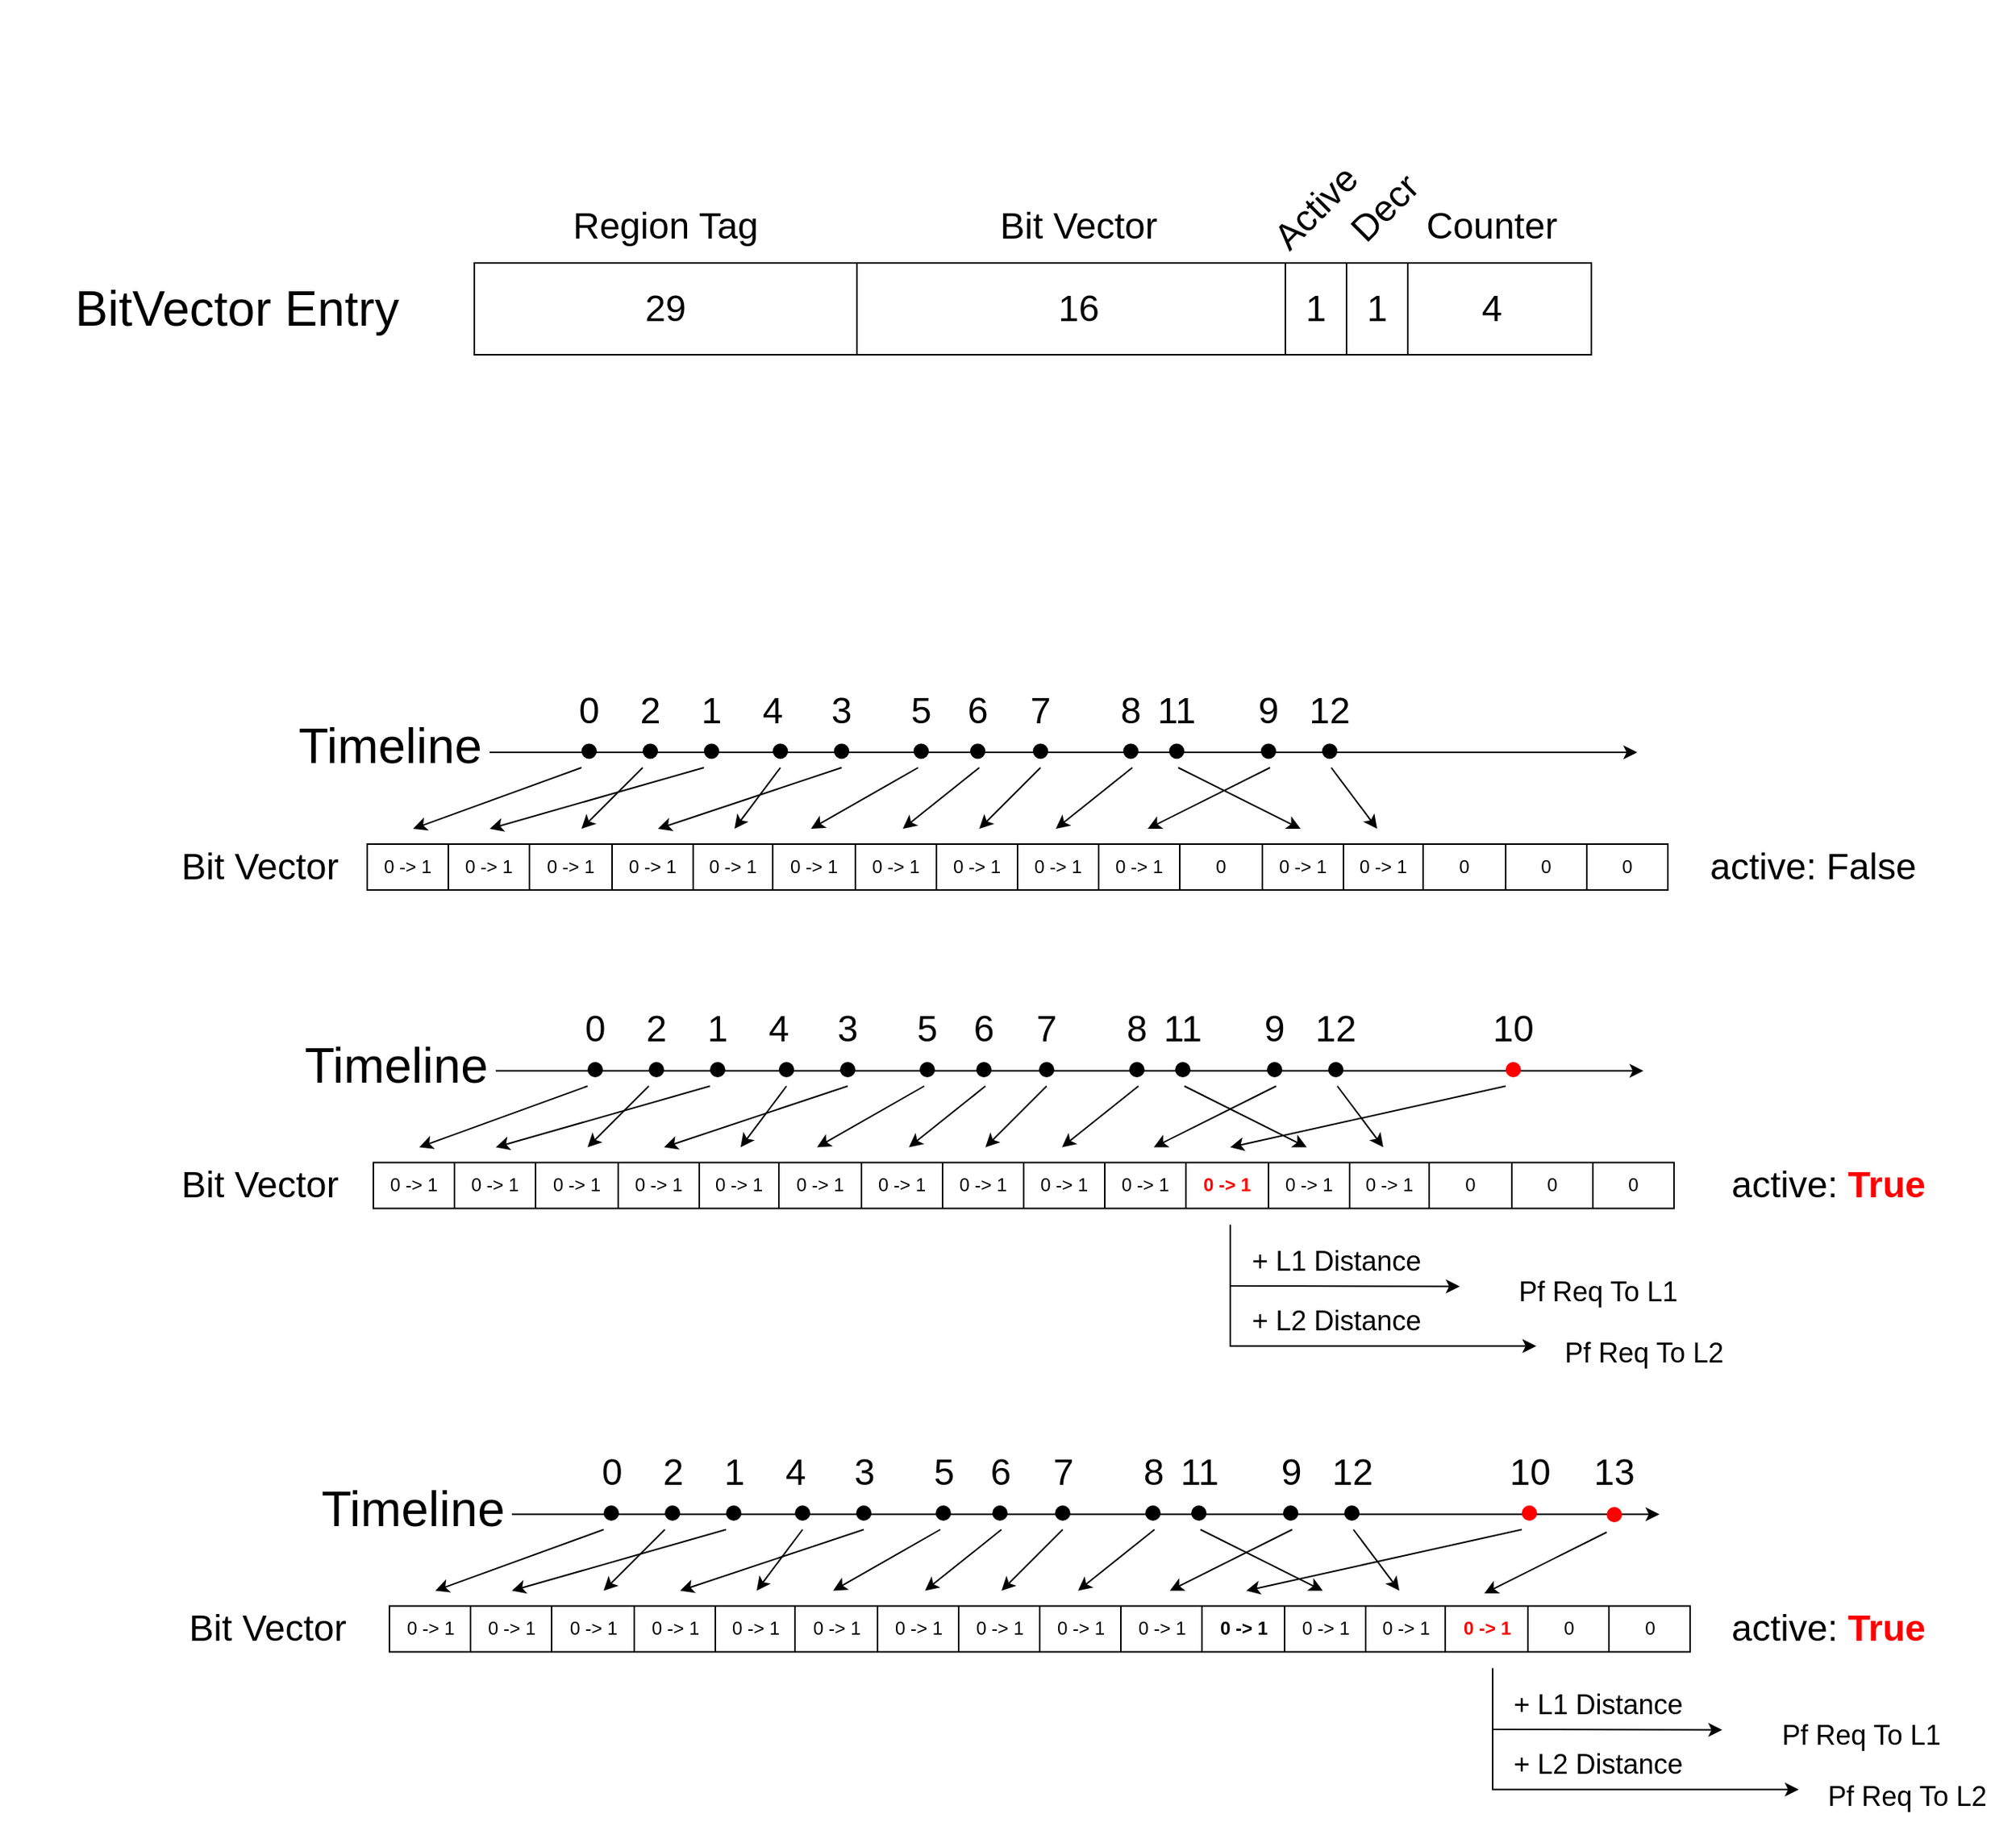 <mxfile version="22.1.11" type="github">
  <diagram name="第 1 页" id="jV8dghcpsc7H1zNgrA4P">
    <mxGraphModel dx="2074" dy="1110" grid="1" gridSize="10" guides="1" tooltips="1" connect="1" arrows="1" fold="1" page="1" pageScale="1" pageWidth="2339" pageHeight="3300" math="0" shadow="0">
      <root>
        <mxCell id="0" />
        <mxCell id="1" parent="0" />
        <mxCell id="hPbzqFShQKLHymM82x7Q-2" value="&lt;font style=&quot;font-size: 32px;&quot;&gt;BitVector Entry&lt;/font&gt;" style="text;html=1;strokeColor=none;fillColor=none;align=center;verticalAlign=middle;whiteSpace=wrap;rounded=0;" vertex="1" parent="1">
          <mxGeometry x="320" y="523.75" width="310" height="72.5" as="geometry" />
        </mxCell>
        <mxCell id="hPbzqFShQKLHymM82x7Q-7" value="&lt;font style=&quot;font-size: 24px;&quot;&gt;Region Tag&lt;/font&gt;" style="text;html=1;strokeColor=none;fillColor=none;align=center;verticalAlign=middle;whiteSpace=wrap;rounded=0;" vertex="1" parent="1">
          <mxGeometry x="600" y="470" width="310" height="72.5" as="geometry" />
        </mxCell>
        <mxCell id="hPbzqFShQKLHymM82x7Q-9" value="&lt;font style=&quot;font-size: 24px;&quot;&gt;29&lt;/font&gt;" style="text;html=1;strokeColor=none;fillColor=none;align=center;verticalAlign=middle;whiteSpace=wrap;rounded=0;" vertex="1" parent="1">
          <mxGeometry x="600" y="523.75" width="310" height="72.5" as="geometry" />
        </mxCell>
        <mxCell id="hPbzqFShQKLHymM82x7Q-17" value="" style="group" vertex="1" connectable="0" parent="1">
          <mxGeometry x="630" y="358.516" width="820" height="270.468" as="geometry" />
        </mxCell>
        <mxCell id="hPbzqFShQKLHymM82x7Q-1" value="" style="rounded=0;whiteSpace=wrap;html=1;" vertex="1" parent="hPbzqFShQKLHymM82x7Q-17">
          <mxGeometry y="171.484" width="730" height="60" as="geometry" />
        </mxCell>
        <mxCell id="hPbzqFShQKLHymM82x7Q-3" value="" style="endArrow=none;html=1;rounded=0;entryX=0.109;entryY=-0.044;entryDx=0;entryDy=0;entryPerimeter=0;" edge="1" parent="hPbzqFShQKLHymM82x7Q-17">
          <mxGeometry width="50" height="50" relative="1" as="geometry">
            <mxPoint x="250" y="231.484" as="sourcePoint" />
            <mxPoint x="250" y="171.484" as="targetPoint" />
          </mxGeometry>
        </mxCell>
        <mxCell id="hPbzqFShQKLHymM82x7Q-4" value="" style="endArrow=none;html=1;rounded=0;entryX=0.109;entryY=-0.044;entryDx=0;entryDy=0;entryPerimeter=0;" edge="1" parent="hPbzqFShQKLHymM82x7Q-17">
          <mxGeometry width="50" height="50" relative="1" as="geometry">
            <mxPoint x="530" y="231.484" as="sourcePoint" />
            <mxPoint x="530" y="171.484" as="targetPoint" />
          </mxGeometry>
        </mxCell>
        <mxCell id="hPbzqFShQKLHymM82x7Q-5" value="" style="endArrow=none;html=1;rounded=0;entryX=0.109;entryY=-0.044;entryDx=0;entryDy=0;entryPerimeter=0;" edge="1" parent="hPbzqFShQKLHymM82x7Q-17">
          <mxGeometry width="50" height="50" relative="1" as="geometry">
            <mxPoint x="570" y="231.484" as="sourcePoint" />
            <mxPoint x="570" y="171.484" as="targetPoint" />
          </mxGeometry>
        </mxCell>
        <mxCell id="hPbzqFShQKLHymM82x7Q-6" value="" style="endArrow=none;html=1;rounded=0;entryX=0.109;entryY=-0.044;entryDx=0;entryDy=0;entryPerimeter=0;" edge="1" parent="hPbzqFShQKLHymM82x7Q-17">
          <mxGeometry width="50" height="50" relative="1" as="geometry">
            <mxPoint x="610" y="231.484" as="sourcePoint" />
            <mxPoint x="610" y="171.484" as="targetPoint" />
          </mxGeometry>
        </mxCell>
        <mxCell id="hPbzqFShQKLHymM82x7Q-8" value="&lt;font style=&quot;font-size: 24px;&quot;&gt;Bit Vector&lt;/font&gt;" style="text;html=1;strokeColor=none;fillColor=none;align=center;verticalAlign=middle;whiteSpace=wrap;rounded=0;" vertex="1" parent="hPbzqFShQKLHymM82x7Q-17">
          <mxGeometry x="240" y="111.484" width="310" height="72.5" as="geometry" />
        </mxCell>
        <mxCell id="hPbzqFShQKLHymM82x7Q-10" value="&lt;font style=&quot;font-size: 24px;&quot;&gt;16&lt;/font&gt;" style="text;html=1;strokeColor=none;fillColor=none;align=center;verticalAlign=middle;whiteSpace=wrap;rounded=0;" vertex="1" parent="hPbzqFShQKLHymM82x7Q-17">
          <mxGeometry x="240" y="165.234" width="310" height="72.5" as="geometry" />
        </mxCell>
        <mxCell id="hPbzqFShQKLHymM82x7Q-11" value="&lt;span style=&quot;font-size: 24px;&quot;&gt;Active&lt;/span&gt;" style="text;html=1;strokeColor=none;fillColor=none;align=center;verticalAlign=middle;whiteSpace=wrap;rounded=0;rotation=-45;" vertex="1" parent="hPbzqFShQKLHymM82x7Q-17">
          <mxGeometry x="395" y="98.984" width="310" height="72.5" as="geometry" />
        </mxCell>
        <mxCell id="hPbzqFShQKLHymM82x7Q-12" value="&lt;font style=&quot;font-size: 24px;&quot;&gt;1&lt;/font&gt;" style="text;html=1;strokeColor=none;fillColor=none;align=center;verticalAlign=middle;whiteSpace=wrap;rounded=0;" vertex="1" parent="hPbzqFShQKLHymM82x7Q-17">
          <mxGeometry x="520" y="168.364" width="60" height="66.25" as="geometry" />
        </mxCell>
        <mxCell id="hPbzqFShQKLHymM82x7Q-13" value="&lt;span style=&quot;font-size: 24px;&quot;&gt;Counter&lt;/span&gt;" style="text;html=1;strokeColor=none;fillColor=none;align=center;verticalAlign=middle;whiteSpace=wrap;rounded=0;" vertex="1" parent="hPbzqFShQKLHymM82x7Q-17">
          <mxGeometry x="510" y="111.484" width="310" height="72.5" as="geometry" />
        </mxCell>
        <mxCell id="hPbzqFShQKLHymM82x7Q-14" value="&lt;font style=&quot;font-size: 24px;&quot;&gt;1&lt;/font&gt;" style="text;html=1;strokeColor=none;fillColor=none;align=center;verticalAlign=middle;whiteSpace=wrap;rounded=0;" vertex="1" parent="hPbzqFShQKLHymM82x7Q-17">
          <mxGeometry x="560" y="168.354" width="60" height="66.25" as="geometry" />
        </mxCell>
        <mxCell id="hPbzqFShQKLHymM82x7Q-15" value="&lt;span style=&quot;font-size: 24px;&quot;&gt;Decr&lt;/span&gt;" style="text;html=1;strokeColor=none;fillColor=none;align=center;verticalAlign=middle;whiteSpace=wrap;rounded=0;rotation=-45;" vertex="1" parent="hPbzqFShQKLHymM82x7Q-17">
          <mxGeometry x="440" y="98.984" width="310" height="72.5" as="geometry" />
        </mxCell>
        <mxCell id="hPbzqFShQKLHymM82x7Q-16" value="&lt;font style=&quot;font-size: 24px;&quot;&gt;4&lt;/font&gt;" style="text;html=1;strokeColor=none;fillColor=none;align=center;verticalAlign=middle;whiteSpace=wrap;rounded=0;" vertex="1" parent="hPbzqFShQKLHymM82x7Q-17">
          <mxGeometry x="510" y="165.244" width="310" height="72.5" as="geometry" />
        </mxCell>
        <mxCell id="hPbzqFShQKLHymM82x7Q-230" value="&lt;span style=&quot;font-size: 24px;&quot;&gt;29&lt;/span&gt;" style="text;html=1;strokeColor=none;fillColor=none;align=center;verticalAlign=middle;whiteSpace=wrap;rounded=0;" vertex="1" parent="hPbzqFShQKLHymM82x7Q-17">
          <mxGeometry x="-30" y="165.244" width="310" height="72.5" as="geometry" />
        </mxCell>
        <mxCell id="hPbzqFShQKLHymM82x7Q-18" value="" style="endArrow=classic;html=1;rounded=0;" edge="1" parent="1">
          <mxGeometry width="50" height="50" relative="1" as="geometry">
            <mxPoint x="640" y="850" as="sourcePoint" />
            <mxPoint x="1390" y="850" as="targetPoint" />
          </mxGeometry>
        </mxCell>
        <mxCell id="hPbzqFShQKLHymM82x7Q-19" value="&lt;font style=&quot;font-size: 32px;&quot;&gt;Timeline&lt;/font&gt;" style="text;html=1;strokeColor=none;fillColor=none;align=center;verticalAlign=middle;whiteSpace=wrap;rounded=0;" vertex="1" parent="1">
          <mxGeometry x="510" y="820" width="130" height="52.5" as="geometry" />
        </mxCell>
        <mxCell id="hPbzqFShQKLHymM82x7Q-20" value="" style="shape=ellipse;fillColor=#000000;strokeColor=none;html=1;sketch=0;" vertex="1" parent="1">
          <mxGeometry x="700" y="844.25" width="10" height="10" as="geometry" />
        </mxCell>
        <mxCell id="hPbzqFShQKLHymM82x7Q-25" value="" style="shape=ellipse;fillColor=#000000;strokeColor=none;html=1;sketch=0;" vertex="1" parent="1">
          <mxGeometry x="740" y="844.25" width="10" height="10" as="geometry" />
        </mxCell>
        <mxCell id="hPbzqFShQKLHymM82x7Q-29" value="" style="shape=ellipse;fillColor=#000000;strokeColor=none;html=1;sketch=0;" vertex="1" parent="1">
          <mxGeometry x="780" y="844.25" width="10" height="10" as="geometry" />
        </mxCell>
        <mxCell id="hPbzqFShQKLHymM82x7Q-30" value="" style="shape=ellipse;fillColor=#000000;strokeColor=none;html=1;sketch=0;" vertex="1" parent="1">
          <mxGeometry x="825" y="844.25" width="10" height="10" as="geometry" />
        </mxCell>
        <mxCell id="hPbzqFShQKLHymM82x7Q-31" value="" style="shape=ellipse;fillColor=#000000;strokeColor=none;html=1;sketch=0;" vertex="1" parent="1">
          <mxGeometry x="865" y="844.25" width="10" height="10" as="geometry" />
        </mxCell>
        <mxCell id="hPbzqFShQKLHymM82x7Q-32" value="" style="shape=ellipse;fillColor=#000000;strokeColor=none;html=1;sketch=0;" vertex="1" parent="1">
          <mxGeometry x="917" y="844.25" width="10" height="10" as="geometry" />
        </mxCell>
        <mxCell id="hPbzqFShQKLHymM82x7Q-33" value="" style="shape=ellipse;fillColor=#000000;strokeColor=none;html=1;sketch=0;" vertex="1" parent="1">
          <mxGeometry x="954" y="844.25" width="10" height="10" as="geometry" />
        </mxCell>
        <mxCell id="hPbzqFShQKLHymM82x7Q-34" value="" style="shape=ellipse;fillColor=#000000;strokeColor=none;html=1;sketch=0;" vertex="1" parent="1">
          <mxGeometry x="995" y="844.25" width="10" height="10" as="geometry" />
        </mxCell>
        <mxCell id="hPbzqFShQKLHymM82x7Q-35" value="" style="shape=ellipse;fillColor=#000000;strokeColor=none;html=1;sketch=0;" vertex="1" parent="1">
          <mxGeometry x="1054" y="844.25" width="10" height="10" as="geometry" />
        </mxCell>
        <mxCell id="hPbzqFShQKLHymM82x7Q-36" value="" style="shape=ellipse;fillColor=#000000;strokeColor=none;html=1;sketch=0;" vertex="1" parent="1">
          <mxGeometry x="1084" y="844.25" width="10" height="10" as="geometry" />
        </mxCell>
        <mxCell id="hPbzqFShQKLHymM82x7Q-37" value="" style="shape=ellipse;fillColor=#000000;strokeColor=none;html=1;sketch=0;" vertex="1" parent="1">
          <mxGeometry x="1144" y="844.25" width="10" height="10" as="geometry" />
        </mxCell>
        <mxCell id="hPbzqFShQKLHymM82x7Q-38" value="" style="shape=ellipse;fillColor=#000000;strokeColor=none;html=1;sketch=0;" vertex="1" parent="1">
          <mxGeometry x="1184" y="844.25" width="10" height="10" as="geometry" />
        </mxCell>
        <mxCell id="hPbzqFShQKLHymM82x7Q-40" value="" style="shape=table;startSize=0;container=1;collapsible=0;childLayout=tableLayout;" vertex="1" parent="1">
          <mxGeometry x="560" y="910" width="850" height="30" as="geometry" />
        </mxCell>
        <mxCell id="hPbzqFShQKLHymM82x7Q-41" value="" style="shape=tableRow;horizontal=0;startSize=0;swimlaneHead=0;swimlaneBody=0;strokeColor=inherit;top=0;left=0;bottom=0;right=0;collapsible=0;dropTarget=0;fillColor=none;points=[[0,0.5],[1,0.5]];portConstraint=eastwest;" vertex="1" parent="hPbzqFShQKLHymM82x7Q-40">
          <mxGeometry width="850" height="30" as="geometry" />
        </mxCell>
        <mxCell id="hPbzqFShQKLHymM82x7Q-42" value="0 -&amp;gt; 1" style="shape=partialRectangle;html=1;whiteSpace=wrap;connectable=0;strokeColor=inherit;overflow=hidden;fillColor=none;top=0;left=0;bottom=0;right=0;pointerEvents=1;" vertex="1" parent="hPbzqFShQKLHymM82x7Q-41">
          <mxGeometry width="53" height="30" as="geometry">
            <mxRectangle width="53" height="30" as="alternateBounds" />
          </mxGeometry>
        </mxCell>
        <mxCell id="hPbzqFShQKLHymM82x7Q-43" value="0 -&amp;gt; 1" style="shape=partialRectangle;html=1;whiteSpace=wrap;connectable=0;strokeColor=inherit;overflow=hidden;fillColor=none;top=0;left=0;bottom=0;right=0;pointerEvents=1;" vertex="1" parent="hPbzqFShQKLHymM82x7Q-41">
          <mxGeometry x="53" width="53" height="30" as="geometry">
            <mxRectangle width="53" height="30" as="alternateBounds" />
          </mxGeometry>
        </mxCell>
        <mxCell id="hPbzqFShQKLHymM82x7Q-44" value="0 -&amp;gt; 1" style="shape=partialRectangle;html=1;whiteSpace=wrap;connectable=0;strokeColor=inherit;overflow=hidden;fillColor=none;top=0;left=0;bottom=0;right=0;pointerEvents=1;" vertex="1" parent="hPbzqFShQKLHymM82x7Q-41">
          <mxGeometry x="106" width="54" height="30" as="geometry">
            <mxRectangle width="54" height="30" as="alternateBounds" />
          </mxGeometry>
        </mxCell>
        <mxCell id="hPbzqFShQKLHymM82x7Q-45" value="0 -&amp;gt; 1" style="shape=partialRectangle;html=1;whiteSpace=wrap;connectable=0;strokeColor=inherit;overflow=hidden;fillColor=none;top=0;left=0;bottom=0;right=0;pointerEvents=1;" vertex="1" parent="hPbzqFShQKLHymM82x7Q-41">
          <mxGeometry x="160" width="53" height="30" as="geometry">
            <mxRectangle width="53" height="30" as="alternateBounds" />
          </mxGeometry>
        </mxCell>
        <mxCell id="hPbzqFShQKLHymM82x7Q-46" value="0 -&amp;gt; 1" style="shape=partialRectangle;html=1;whiteSpace=wrap;connectable=0;strokeColor=inherit;overflow=hidden;fillColor=none;top=0;left=0;bottom=0;right=0;pointerEvents=1;" vertex="1" parent="hPbzqFShQKLHymM82x7Q-41">
          <mxGeometry x="213" width="52" height="30" as="geometry">
            <mxRectangle width="52" height="30" as="alternateBounds" />
          </mxGeometry>
        </mxCell>
        <mxCell id="hPbzqFShQKLHymM82x7Q-47" value="0 -&amp;gt; 1" style="shape=partialRectangle;html=1;whiteSpace=wrap;connectable=0;strokeColor=inherit;overflow=hidden;fillColor=none;top=0;left=0;bottom=0;right=0;pointerEvents=1;" vertex="1" parent="hPbzqFShQKLHymM82x7Q-41">
          <mxGeometry x="265" width="54" height="30" as="geometry">
            <mxRectangle width="54" height="30" as="alternateBounds" />
          </mxGeometry>
        </mxCell>
        <mxCell id="hPbzqFShQKLHymM82x7Q-48" value="0 -&amp;gt; 1" style="shape=partialRectangle;html=1;whiteSpace=wrap;connectable=0;strokeColor=inherit;overflow=hidden;fillColor=none;top=0;left=0;bottom=0;right=0;pointerEvents=1;" vertex="1" parent="hPbzqFShQKLHymM82x7Q-41">
          <mxGeometry x="319" width="53" height="30" as="geometry">
            <mxRectangle width="53" height="30" as="alternateBounds" />
          </mxGeometry>
        </mxCell>
        <mxCell id="hPbzqFShQKLHymM82x7Q-49" value="0 -&amp;gt; 1" style="shape=partialRectangle;html=1;whiteSpace=wrap;connectable=0;strokeColor=inherit;overflow=hidden;fillColor=none;top=0;left=0;bottom=0;right=0;pointerEvents=1;" vertex="1" parent="hPbzqFShQKLHymM82x7Q-41">
          <mxGeometry x="372" width="53" height="30" as="geometry">
            <mxRectangle width="53" height="30" as="alternateBounds" />
          </mxGeometry>
        </mxCell>
        <mxCell id="hPbzqFShQKLHymM82x7Q-50" value="0 -&amp;gt; 1" style="shape=partialRectangle;html=1;whiteSpace=wrap;connectable=0;strokeColor=inherit;overflow=hidden;fillColor=none;top=0;left=0;bottom=0;right=0;pointerEvents=1;" vertex="1" parent="hPbzqFShQKLHymM82x7Q-41">
          <mxGeometry x="425" width="53" height="30" as="geometry">
            <mxRectangle width="53" height="30" as="alternateBounds" />
          </mxGeometry>
        </mxCell>
        <mxCell id="hPbzqFShQKLHymM82x7Q-51" value="0 -&amp;gt; 1" style="shape=partialRectangle;html=1;whiteSpace=wrap;connectable=0;strokeColor=inherit;overflow=hidden;fillColor=none;top=0;left=0;bottom=0;right=0;pointerEvents=1;" vertex="1" parent="hPbzqFShQKLHymM82x7Q-41">
          <mxGeometry x="478" width="53" height="30" as="geometry">
            <mxRectangle width="53" height="30" as="alternateBounds" />
          </mxGeometry>
        </mxCell>
        <mxCell id="hPbzqFShQKLHymM82x7Q-52" value="0" style="shape=partialRectangle;html=1;whiteSpace=wrap;connectable=0;strokeColor=inherit;overflow=hidden;fillColor=none;top=0;left=0;bottom=0;right=0;pointerEvents=1;" vertex="1" parent="hPbzqFShQKLHymM82x7Q-41">
          <mxGeometry x="531" width="54" height="30" as="geometry">
            <mxRectangle width="54" height="30" as="alternateBounds" />
          </mxGeometry>
        </mxCell>
        <mxCell id="hPbzqFShQKLHymM82x7Q-53" value="0 -&amp;gt; 1" style="shape=partialRectangle;html=1;whiteSpace=wrap;connectable=0;strokeColor=inherit;overflow=hidden;fillColor=none;top=0;left=0;bottom=0;right=0;pointerEvents=1;" vertex="1" parent="hPbzqFShQKLHymM82x7Q-41">
          <mxGeometry x="585" width="53" height="30" as="geometry">
            <mxRectangle width="53" height="30" as="alternateBounds" />
          </mxGeometry>
        </mxCell>
        <mxCell id="hPbzqFShQKLHymM82x7Q-54" value="0 -&amp;gt; 1" style="shape=partialRectangle;html=1;whiteSpace=wrap;connectable=0;strokeColor=inherit;overflow=hidden;fillColor=none;top=0;left=0;bottom=0;right=0;pointerEvents=1;" vertex="1" parent="hPbzqFShQKLHymM82x7Q-41">
          <mxGeometry x="638" width="52" height="30" as="geometry">
            <mxRectangle width="52" height="30" as="alternateBounds" />
          </mxGeometry>
        </mxCell>
        <mxCell id="hPbzqFShQKLHymM82x7Q-55" value="0" style="shape=partialRectangle;html=1;whiteSpace=wrap;connectable=0;strokeColor=inherit;overflow=hidden;fillColor=none;top=0;left=0;bottom=0;right=0;pointerEvents=1;" vertex="1" parent="hPbzqFShQKLHymM82x7Q-41">
          <mxGeometry x="690" width="54" height="30" as="geometry">
            <mxRectangle width="54" height="30" as="alternateBounds" />
          </mxGeometry>
        </mxCell>
        <mxCell id="hPbzqFShQKLHymM82x7Q-56" value="0" style="shape=partialRectangle;html=1;whiteSpace=wrap;connectable=0;strokeColor=inherit;overflow=hidden;fillColor=none;top=0;left=0;bottom=0;right=0;pointerEvents=1;" vertex="1" parent="hPbzqFShQKLHymM82x7Q-41">
          <mxGeometry x="744" width="53" height="30" as="geometry">
            <mxRectangle width="53" height="30" as="alternateBounds" />
          </mxGeometry>
        </mxCell>
        <mxCell id="hPbzqFShQKLHymM82x7Q-57" value="0" style="shape=partialRectangle;html=1;whiteSpace=wrap;connectable=0;strokeColor=inherit;overflow=hidden;fillColor=none;top=0;left=0;bottom=0;right=0;pointerEvents=1;" vertex="1" parent="hPbzqFShQKLHymM82x7Q-41">
          <mxGeometry x="797" width="53" height="30" as="geometry">
            <mxRectangle width="53" height="30" as="alternateBounds" />
          </mxGeometry>
        </mxCell>
        <mxCell id="hPbzqFShQKLHymM82x7Q-58" value="&lt;font style=&quot;font-size: 24px;&quot;&gt;0&lt;/font&gt;" style="text;html=1;strokeColor=none;fillColor=none;align=center;verticalAlign=middle;whiteSpace=wrap;rounded=0;" vertex="1" parent="1">
          <mxGeometry x="690" y="801.75" width="30" height="42.5" as="geometry" />
        </mxCell>
        <mxCell id="hPbzqFShQKLHymM82x7Q-59" value="&lt;font style=&quot;font-size: 24px;&quot;&gt;2&lt;/font&gt;" style="text;html=1;strokeColor=none;fillColor=none;align=center;verticalAlign=middle;whiteSpace=wrap;rounded=0;" vertex="1" parent="1">
          <mxGeometry x="730" y="801.75" width="30" height="42.5" as="geometry" />
        </mxCell>
        <mxCell id="hPbzqFShQKLHymM82x7Q-60" value="&lt;font style=&quot;font-size: 24px;&quot;&gt;1&lt;/font&gt;" style="text;html=1;strokeColor=none;fillColor=none;align=center;verticalAlign=middle;whiteSpace=wrap;rounded=0;" vertex="1" parent="1">
          <mxGeometry x="770" y="801.75" width="30" height="42.5" as="geometry" />
        </mxCell>
        <mxCell id="hPbzqFShQKLHymM82x7Q-61" value="&lt;font style=&quot;font-size: 24px;&quot;&gt;4&lt;/font&gt;" style="text;html=1;strokeColor=none;fillColor=none;align=center;verticalAlign=middle;whiteSpace=wrap;rounded=0;" vertex="1" parent="1">
          <mxGeometry x="810" y="801.75" width="30" height="42.5" as="geometry" />
        </mxCell>
        <mxCell id="hPbzqFShQKLHymM82x7Q-62" value="&lt;font style=&quot;font-size: 24px;&quot;&gt;3&lt;/font&gt;" style="text;html=1;strokeColor=none;fillColor=none;align=center;verticalAlign=middle;whiteSpace=wrap;rounded=0;" vertex="1" parent="1">
          <mxGeometry x="855" y="801.75" width="30" height="42.5" as="geometry" />
        </mxCell>
        <mxCell id="hPbzqFShQKLHymM82x7Q-63" value="&lt;font style=&quot;font-size: 24px;&quot;&gt;5&lt;/font&gt;" style="text;html=1;strokeColor=none;fillColor=none;align=center;verticalAlign=middle;whiteSpace=wrap;rounded=0;" vertex="1" parent="1">
          <mxGeometry x="907" y="801.75" width="30" height="42.5" as="geometry" />
        </mxCell>
        <mxCell id="hPbzqFShQKLHymM82x7Q-64" value="&lt;font style=&quot;font-size: 24px;&quot;&gt;6&lt;/font&gt;" style="text;html=1;strokeColor=none;fillColor=none;align=center;verticalAlign=middle;whiteSpace=wrap;rounded=0;" vertex="1" parent="1">
          <mxGeometry x="944" y="801.75" width="30" height="42.5" as="geometry" />
        </mxCell>
        <mxCell id="hPbzqFShQKLHymM82x7Q-65" value="&lt;font style=&quot;font-size: 24px;&quot;&gt;7&lt;/font&gt;" style="text;html=1;strokeColor=none;fillColor=none;align=center;verticalAlign=middle;whiteSpace=wrap;rounded=0;" vertex="1" parent="1">
          <mxGeometry x="985" y="801.75" width="30" height="42.5" as="geometry" />
        </mxCell>
        <mxCell id="hPbzqFShQKLHymM82x7Q-66" value="&lt;font style=&quot;font-size: 24px;&quot;&gt;8&lt;/font&gt;" style="text;html=1;strokeColor=none;fillColor=none;align=center;verticalAlign=middle;whiteSpace=wrap;rounded=0;" vertex="1" parent="1">
          <mxGeometry x="1044" y="801.75" width="30" height="42.5" as="geometry" />
        </mxCell>
        <mxCell id="hPbzqFShQKLHymM82x7Q-67" value="&lt;font style=&quot;font-size: 24px;&quot;&gt;11&lt;/font&gt;" style="text;html=1;strokeColor=none;fillColor=none;align=center;verticalAlign=middle;whiteSpace=wrap;rounded=0;" vertex="1" parent="1">
          <mxGeometry x="1074" y="801.75" width="30" height="42.5" as="geometry" />
        </mxCell>
        <mxCell id="hPbzqFShQKLHymM82x7Q-68" value="&lt;font style=&quot;font-size: 24px;&quot;&gt;9&lt;/font&gt;" style="text;html=1;strokeColor=none;fillColor=none;align=center;verticalAlign=middle;whiteSpace=wrap;rounded=0;" vertex="1" parent="1">
          <mxGeometry x="1134" y="801.75" width="30" height="42.5" as="geometry" />
        </mxCell>
        <mxCell id="hPbzqFShQKLHymM82x7Q-69" value="&lt;font style=&quot;font-size: 24px;&quot;&gt;12&lt;/font&gt;" style="text;html=1;strokeColor=none;fillColor=none;align=center;verticalAlign=middle;whiteSpace=wrap;rounded=0;" vertex="1" parent="1">
          <mxGeometry x="1174" y="801.75" width="30" height="42.5" as="geometry" />
        </mxCell>
        <mxCell id="hPbzqFShQKLHymM82x7Q-71" value="" style="endArrow=classic;html=1;rounded=0;" edge="1" parent="1">
          <mxGeometry width="50" height="50" relative="1" as="geometry">
            <mxPoint x="700" y="860" as="sourcePoint" />
            <mxPoint x="590" y="900" as="targetPoint" />
          </mxGeometry>
        </mxCell>
        <mxCell id="hPbzqFShQKLHymM82x7Q-72" value="" style="endArrow=classic;html=1;rounded=0;" edge="1" parent="1">
          <mxGeometry width="50" height="50" relative="1" as="geometry">
            <mxPoint x="740" y="860" as="sourcePoint" />
            <mxPoint x="700" y="900" as="targetPoint" />
          </mxGeometry>
        </mxCell>
        <mxCell id="hPbzqFShQKLHymM82x7Q-73" value="" style="endArrow=classic;html=1;rounded=0;" edge="1" parent="1">
          <mxGeometry width="50" height="50" relative="1" as="geometry">
            <mxPoint x="780" y="860" as="sourcePoint" />
            <mxPoint x="640" y="900" as="targetPoint" />
          </mxGeometry>
        </mxCell>
        <mxCell id="hPbzqFShQKLHymM82x7Q-74" value="" style="endArrow=classic;html=1;rounded=0;" edge="1" parent="1">
          <mxGeometry width="50" height="50" relative="1" as="geometry">
            <mxPoint x="830" y="860" as="sourcePoint" />
            <mxPoint x="800" y="900" as="targetPoint" />
          </mxGeometry>
        </mxCell>
        <mxCell id="hPbzqFShQKLHymM82x7Q-75" value="" style="endArrow=classic;html=1;rounded=0;" edge="1" parent="1">
          <mxGeometry width="50" height="50" relative="1" as="geometry">
            <mxPoint x="870" y="860" as="sourcePoint" />
            <mxPoint x="750" y="900" as="targetPoint" />
          </mxGeometry>
        </mxCell>
        <mxCell id="hPbzqFShQKLHymM82x7Q-76" value="" style="endArrow=classic;html=1;rounded=0;" edge="1" parent="1">
          <mxGeometry width="50" height="50" relative="1" as="geometry">
            <mxPoint x="920" y="860" as="sourcePoint" />
            <mxPoint x="850" y="900" as="targetPoint" />
          </mxGeometry>
        </mxCell>
        <mxCell id="hPbzqFShQKLHymM82x7Q-77" value="" style="endArrow=classic;html=1;rounded=0;" edge="1" parent="1">
          <mxGeometry width="50" height="50" relative="1" as="geometry">
            <mxPoint x="960" y="860" as="sourcePoint" />
            <mxPoint x="910" y="900" as="targetPoint" />
          </mxGeometry>
        </mxCell>
        <mxCell id="hPbzqFShQKLHymM82x7Q-78" value="" style="endArrow=classic;html=1;rounded=0;" edge="1" parent="1">
          <mxGeometry width="50" height="50" relative="1" as="geometry">
            <mxPoint x="1000" y="860" as="sourcePoint" />
            <mxPoint x="960" y="900" as="targetPoint" />
          </mxGeometry>
        </mxCell>
        <mxCell id="hPbzqFShQKLHymM82x7Q-79" value="" style="endArrow=classic;html=1;rounded=0;" edge="1" parent="1">
          <mxGeometry width="50" height="50" relative="1" as="geometry">
            <mxPoint x="1060" y="860" as="sourcePoint" />
            <mxPoint x="1010" y="900" as="targetPoint" />
          </mxGeometry>
        </mxCell>
        <mxCell id="hPbzqFShQKLHymM82x7Q-80" value="" style="endArrow=classic;html=1;rounded=0;" edge="1" parent="1">
          <mxGeometry width="50" height="50" relative="1" as="geometry">
            <mxPoint x="1090" y="860" as="sourcePoint" />
            <mxPoint x="1170" y="900" as="targetPoint" />
          </mxGeometry>
        </mxCell>
        <mxCell id="hPbzqFShQKLHymM82x7Q-81" value="" style="endArrow=classic;html=1;rounded=0;" edge="1" parent="1">
          <mxGeometry width="50" height="50" relative="1" as="geometry">
            <mxPoint x="1150" y="860" as="sourcePoint" />
            <mxPoint x="1070" y="900" as="targetPoint" />
          </mxGeometry>
        </mxCell>
        <mxCell id="hPbzqFShQKLHymM82x7Q-82" value="" style="endArrow=classic;html=1;rounded=0;" edge="1" parent="1">
          <mxGeometry width="50" height="50" relative="1" as="geometry">
            <mxPoint x="1190" y="860" as="sourcePoint" />
            <mxPoint x="1220" y="900" as="targetPoint" />
          </mxGeometry>
        </mxCell>
        <mxCell id="hPbzqFShQKLHymM82x7Q-84" value="&lt;font style=&quot;font-size: 24px;&quot;&gt;Bit Vector&lt;/font&gt;" style="text;html=1;strokeColor=none;fillColor=none;align=center;verticalAlign=middle;whiteSpace=wrap;rounded=0;" vertex="1" parent="1">
          <mxGeometry x="410" y="899.38" width="160" height="51.25" as="geometry" />
        </mxCell>
        <mxCell id="hPbzqFShQKLHymM82x7Q-91" value="" style="endArrow=classic;html=1;rounded=0;" edge="1" parent="1">
          <mxGeometry width="50" height="50" relative="1" as="geometry">
            <mxPoint x="644" y="1058.25" as="sourcePoint" />
            <mxPoint x="1394" y="1058.25" as="targetPoint" />
          </mxGeometry>
        </mxCell>
        <mxCell id="hPbzqFShQKLHymM82x7Q-92" value="&lt;font style=&quot;font-size: 32px;&quot;&gt;Timeline&lt;/font&gt;" style="text;html=1;strokeColor=none;fillColor=none;align=center;verticalAlign=middle;whiteSpace=wrap;rounded=0;" vertex="1" parent="1">
          <mxGeometry x="514" y="1028.25" width="130" height="52.5" as="geometry" />
        </mxCell>
        <mxCell id="hPbzqFShQKLHymM82x7Q-93" value="" style="shape=ellipse;fillColor=#000000;strokeColor=none;html=1;sketch=0;" vertex="1" parent="1">
          <mxGeometry x="704" y="1052.5" width="10" height="10" as="geometry" />
        </mxCell>
        <mxCell id="hPbzqFShQKLHymM82x7Q-94" value="" style="shape=ellipse;fillColor=#000000;strokeColor=none;html=1;sketch=0;" vertex="1" parent="1">
          <mxGeometry x="744" y="1052.5" width="10" height="10" as="geometry" />
        </mxCell>
        <mxCell id="hPbzqFShQKLHymM82x7Q-95" value="" style="shape=ellipse;fillColor=#000000;strokeColor=none;html=1;sketch=0;" vertex="1" parent="1">
          <mxGeometry x="784" y="1052.5" width="10" height="10" as="geometry" />
        </mxCell>
        <mxCell id="hPbzqFShQKLHymM82x7Q-96" value="" style="shape=ellipse;fillColor=#000000;strokeColor=none;html=1;sketch=0;" vertex="1" parent="1">
          <mxGeometry x="829" y="1052.5" width="10" height="10" as="geometry" />
        </mxCell>
        <mxCell id="hPbzqFShQKLHymM82x7Q-97" value="" style="shape=ellipse;fillColor=#000000;strokeColor=none;html=1;sketch=0;" vertex="1" parent="1">
          <mxGeometry x="869" y="1052.5" width="10" height="10" as="geometry" />
        </mxCell>
        <mxCell id="hPbzqFShQKLHymM82x7Q-98" value="" style="shape=ellipse;fillColor=#000000;strokeColor=none;html=1;sketch=0;" vertex="1" parent="1">
          <mxGeometry x="921" y="1052.5" width="10" height="10" as="geometry" />
        </mxCell>
        <mxCell id="hPbzqFShQKLHymM82x7Q-99" value="" style="shape=ellipse;fillColor=#000000;strokeColor=none;html=1;sketch=0;" vertex="1" parent="1">
          <mxGeometry x="958" y="1052.5" width="10" height="10" as="geometry" />
        </mxCell>
        <mxCell id="hPbzqFShQKLHymM82x7Q-100" value="" style="shape=ellipse;fillColor=#000000;strokeColor=none;html=1;sketch=0;" vertex="1" parent="1">
          <mxGeometry x="999" y="1052.5" width="10" height="10" as="geometry" />
        </mxCell>
        <mxCell id="hPbzqFShQKLHymM82x7Q-101" value="" style="shape=ellipse;fillColor=#000000;strokeColor=none;html=1;sketch=0;" vertex="1" parent="1">
          <mxGeometry x="1058" y="1052.5" width="10" height="10" as="geometry" />
        </mxCell>
        <mxCell id="hPbzqFShQKLHymM82x7Q-102" value="" style="shape=ellipse;fillColor=#000000;strokeColor=none;html=1;sketch=0;" vertex="1" parent="1">
          <mxGeometry x="1088" y="1052.5" width="10" height="10" as="geometry" />
        </mxCell>
        <mxCell id="hPbzqFShQKLHymM82x7Q-103" value="" style="shape=ellipse;fillColor=#000000;strokeColor=none;html=1;sketch=0;" vertex="1" parent="1">
          <mxGeometry x="1148" y="1052.5" width="10" height="10" as="geometry" />
        </mxCell>
        <mxCell id="hPbzqFShQKLHymM82x7Q-104" value="" style="shape=ellipse;fillColor=#000000;strokeColor=none;html=1;sketch=0;" vertex="1" parent="1">
          <mxGeometry x="1188" y="1052.5" width="10" height="10" as="geometry" />
        </mxCell>
        <mxCell id="hPbzqFShQKLHymM82x7Q-105" value="" style="shape=ellipse;fillColor=#FF0000;strokeColor=none;html=1;sketch=0;" vertex="1" parent="1">
          <mxGeometry x="1304" y="1052.5" width="10" height="10" as="geometry" />
        </mxCell>
        <mxCell id="hPbzqFShQKLHymM82x7Q-106" value="" style="shape=table;startSize=0;container=1;collapsible=0;childLayout=tableLayout;" vertex="1" parent="1">
          <mxGeometry x="564" y="1118.25" width="850" height="30" as="geometry" />
        </mxCell>
        <mxCell id="hPbzqFShQKLHymM82x7Q-107" value="" style="shape=tableRow;horizontal=0;startSize=0;swimlaneHead=0;swimlaneBody=0;strokeColor=inherit;top=0;left=0;bottom=0;right=0;collapsible=0;dropTarget=0;fillColor=none;points=[[0,0.5],[1,0.5]];portConstraint=eastwest;" vertex="1" parent="hPbzqFShQKLHymM82x7Q-106">
          <mxGeometry width="850" height="30" as="geometry" />
        </mxCell>
        <mxCell id="hPbzqFShQKLHymM82x7Q-108" value="0 -&amp;gt; 1" style="shape=partialRectangle;html=1;whiteSpace=wrap;connectable=0;strokeColor=inherit;overflow=hidden;fillColor=none;top=0;left=0;bottom=0;right=0;pointerEvents=1;" vertex="1" parent="hPbzqFShQKLHymM82x7Q-107">
          <mxGeometry width="53" height="30" as="geometry">
            <mxRectangle width="53" height="30" as="alternateBounds" />
          </mxGeometry>
        </mxCell>
        <mxCell id="hPbzqFShQKLHymM82x7Q-109" value="0 -&amp;gt; 1" style="shape=partialRectangle;html=1;whiteSpace=wrap;connectable=0;strokeColor=inherit;overflow=hidden;fillColor=none;top=0;left=0;bottom=0;right=0;pointerEvents=1;" vertex="1" parent="hPbzqFShQKLHymM82x7Q-107">
          <mxGeometry x="53" width="53" height="30" as="geometry">
            <mxRectangle width="53" height="30" as="alternateBounds" />
          </mxGeometry>
        </mxCell>
        <mxCell id="hPbzqFShQKLHymM82x7Q-110" value="0 -&amp;gt; 1" style="shape=partialRectangle;html=1;whiteSpace=wrap;connectable=0;strokeColor=inherit;overflow=hidden;fillColor=none;top=0;left=0;bottom=0;right=0;pointerEvents=1;" vertex="1" parent="hPbzqFShQKLHymM82x7Q-107">
          <mxGeometry x="106" width="54" height="30" as="geometry">
            <mxRectangle width="54" height="30" as="alternateBounds" />
          </mxGeometry>
        </mxCell>
        <mxCell id="hPbzqFShQKLHymM82x7Q-111" value="0 -&amp;gt; 1" style="shape=partialRectangle;html=1;whiteSpace=wrap;connectable=0;strokeColor=inherit;overflow=hidden;fillColor=none;top=0;left=0;bottom=0;right=0;pointerEvents=1;" vertex="1" parent="hPbzqFShQKLHymM82x7Q-107">
          <mxGeometry x="160" width="53" height="30" as="geometry">
            <mxRectangle width="53" height="30" as="alternateBounds" />
          </mxGeometry>
        </mxCell>
        <mxCell id="hPbzqFShQKLHymM82x7Q-112" value="0 -&amp;gt; 1" style="shape=partialRectangle;html=1;whiteSpace=wrap;connectable=0;strokeColor=inherit;overflow=hidden;fillColor=none;top=0;left=0;bottom=0;right=0;pointerEvents=1;" vertex="1" parent="hPbzqFShQKLHymM82x7Q-107">
          <mxGeometry x="213" width="52" height="30" as="geometry">
            <mxRectangle width="52" height="30" as="alternateBounds" />
          </mxGeometry>
        </mxCell>
        <mxCell id="hPbzqFShQKLHymM82x7Q-113" value="0 -&amp;gt; 1" style="shape=partialRectangle;html=1;whiteSpace=wrap;connectable=0;strokeColor=inherit;overflow=hidden;fillColor=none;top=0;left=0;bottom=0;right=0;pointerEvents=1;" vertex="1" parent="hPbzqFShQKLHymM82x7Q-107">
          <mxGeometry x="265" width="54" height="30" as="geometry">
            <mxRectangle width="54" height="30" as="alternateBounds" />
          </mxGeometry>
        </mxCell>
        <mxCell id="hPbzqFShQKLHymM82x7Q-114" value="0 -&amp;gt; 1" style="shape=partialRectangle;html=1;whiteSpace=wrap;connectable=0;strokeColor=inherit;overflow=hidden;fillColor=none;top=0;left=0;bottom=0;right=0;pointerEvents=1;" vertex="1" parent="hPbzqFShQKLHymM82x7Q-107">
          <mxGeometry x="319" width="53" height="30" as="geometry">
            <mxRectangle width="53" height="30" as="alternateBounds" />
          </mxGeometry>
        </mxCell>
        <mxCell id="hPbzqFShQKLHymM82x7Q-115" value="0 -&amp;gt; 1" style="shape=partialRectangle;html=1;whiteSpace=wrap;connectable=0;strokeColor=inherit;overflow=hidden;fillColor=none;top=0;left=0;bottom=0;right=0;pointerEvents=1;" vertex="1" parent="hPbzqFShQKLHymM82x7Q-107">
          <mxGeometry x="372" width="53" height="30" as="geometry">
            <mxRectangle width="53" height="30" as="alternateBounds" />
          </mxGeometry>
        </mxCell>
        <mxCell id="hPbzqFShQKLHymM82x7Q-116" value="0 -&amp;gt; 1" style="shape=partialRectangle;html=1;whiteSpace=wrap;connectable=0;strokeColor=inherit;overflow=hidden;fillColor=none;top=0;left=0;bottom=0;right=0;pointerEvents=1;" vertex="1" parent="hPbzqFShQKLHymM82x7Q-107">
          <mxGeometry x="425" width="53" height="30" as="geometry">
            <mxRectangle width="53" height="30" as="alternateBounds" />
          </mxGeometry>
        </mxCell>
        <mxCell id="hPbzqFShQKLHymM82x7Q-117" value="0 -&amp;gt; 1" style="shape=partialRectangle;html=1;whiteSpace=wrap;connectable=0;strokeColor=inherit;overflow=hidden;fillColor=none;top=0;left=0;bottom=0;right=0;pointerEvents=1;" vertex="1" parent="hPbzqFShQKLHymM82x7Q-107">
          <mxGeometry x="478" width="53" height="30" as="geometry">
            <mxRectangle width="53" height="30" as="alternateBounds" />
          </mxGeometry>
        </mxCell>
        <mxCell id="hPbzqFShQKLHymM82x7Q-118" value="&lt;b&gt;&lt;font color=&quot;#ff0000&quot;&gt;0 -&amp;gt; 1&lt;/font&gt;&lt;/b&gt;" style="shape=partialRectangle;html=1;whiteSpace=wrap;connectable=0;strokeColor=inherit;overflow=hidden;fillColor=none;top=0;left=0;bottom=0;right=0;pointerEvents=1;" vertex="1" parent="hPbzqFShQKLHymM82x7Q-107">
          <mxGeometry x="531" width="54" height="30" as="geometry">
            <mxRectangle width="54" height="30" as="alternateBounds" />
          </mxGeometry>
        </mxCell>
        <mxCell id="hPbzqFShQKLHymM82x7Q-119" value="0 -&amp;gt; 1" style="shape=partialRectangle;html=1;whiteSpace=wrap;connectable=0;strokeColor=inherit;overflow=hidden;fillColor=none;top=0;left=0;bottom=0;right=0;pointerEvents=1;" vertex="1" parent="hPbzqFShQKLHymM82x7Q-107">
          <mxGeometry x="585" width="53" height="30" as="geometry">
            <mxRectangle width="53" height="30" as="alternateBounds" />
          </mxGeometry>
        </mxCell>
        <mxCell id="hPbzqFShQKLHymM82x7Q-120" value="0 -&amp;gt; 1" style="shape=partialRectangle;html=1;whiteSpace=wrap;connectable=0;strokeColor=inherit;overflow=hidden;fillColor=none;top=0;left=0;bottom=0;right=0;pointerEvents=1;" vertex="1" parent="hPbzqFShQKLHymM82x7Q-107">
          <mxGeometry x="638" width="52" height="30" as="geometry">
            <mxRectangle width="52" height="30" as="alternateBounds" />
          </mxGeometry>
        </mxCell>
        <mxCell id="hPbzqFShQKLHymM82x7Q-121" value="0" style="shape=partialRectangle;html=1;whiteSpace=wrap;connectable=0;strokeColor=inherit;overflow=hidden;fillColor=none;top=0;left=0;bottom=0;right=0;pointerEvents=1;" vertex="1" parent="hPbzqFShQKLHymM82x7Q-107">
          <mxGeometry x="690" width="54" height="30" as="geometry">
            <mxRectangle width="54" height="30" as="alternateBounds" />
          </mxGeometry>
        </mxCell>
        <mxCell id="hPbzqFShQKLHymM82x7Q-122" value="0" style="shape=partialRectangle;html=1;whiteSpace=wrap;connectable=0;strokeColor=inherit;overflow=hidden;fillColor=none;top=0;left=0;bottom=0;right=0;pointerEvents=1;" vertex="1" parent="hPbzqFShQKLHymM82x7Q-107">
          <mxGeometry x="744" width="53" height="30" as="geometry">
            <mxRectangle width="53" height="30" as="alternateBounds" />
          </mxGeometry>
        </mxCell>
        <mxCell id="hPbzqFShQKLHymM82x7Q-123" value="0" style="shape=partialRectangle;html=1;whiteSpace=wrap;connectable=0;strokeColor=inherit;overflow=hidden;fillColor=none;top=0;left=0;bottom=0;right=0;pointerEvents=1;" vertex="1" parent="hPbzqFShQKLHymM82x7Q-107">
          <mxGeometry x="797" width="53" height="30" as="geometry">
            <mxRectangle width="53" height="30" as="alternateBounds" />
          </mxGeometry>
        </mxCell>
        <mxCell id="hPbzqFShQKLHymM82x7Q-124" value="&lt;font style=&quot;font-size: 24px;&quot;&gt;0&lt;/font&gt;" style="text;html=1;strokeColor=none;fillColor=none;align=center;verticalAlign=middle;whiteSpace=wrap;rounded=0;" vertex="1" parent="1">
          <mxGeometry x="694" y="1010" width="30" height="42.5" as="geometry" />
        </mxCell>
        <mxCell id="hPbzqFShQKLHymM82x7Q-125" value="&lt;font style=&quot;font-size: 24px;&quot;&gt;2&lt;/font&gt;" style="text;html=1;strokeColor=none;fillColor=none;align=center;verticalAlign=middle;whiteSpace=wrap;rounded=0;" vertex="1" parent="1">
          <mxGeometry x="734" y="1010" width="30" height="42.5" as="geometry" />
        </mxCell>
        <mxCell id="hPbzqFShQKLHymM82x7Q-126" value="&lt;font style=&quot;font-size: 24px;&quot;&gt;1&lt;/font&gt;" style="text;html=1;strokeColor=none;fillColor=none;align=center;verticalAlign=middle;whiteSpace=wrap;rounded=0;" vertex="1" parent="1">
          <mxGeometry x="774" y="1010" width="30" height="42.5" as="geometry" />
        </mxCell>
        <mxCell id="hPbzqFShQKLHymM82x7Q-127" value="&lt;font style=&quot;font-size: 24px;&quot;&gt;4&lt;/font&gt;" style="text;html=1;strokeColor=none;fillColor=none;align=center;verticalAlign=middle;whiteSpace=wrap;rounded=0;" vertex="1" parent="1">
          <mxGeometry x="814" y="1010" width="30" height="42.5" as="geometry" />
        </mxCell>
        <mxCell id="hPbzqFShQKLHymM82x7Q-128" value="&lt;font style=&quot;font-size: 24px;&quot;&gt;3&lt;/font&gt;" style="text;html=1;strokeColor=none;fillColor=none;align=center;verticalAlign=middle;whiteSpace=wrap;rounded=0;" vertex="1" parent="1">
          <mxGeometry x="859" y="1010" width="30" height="42.5" as="geometry" />
        </mxCell>
        <mxCell id="hPbzqFShQKLHymM82x7Q-129" value="&lt;font style=&quot;font-size: 24px;&quot;&gt;5&lt;/font&gt;" style="text;html=1;strokeColor=none;fillColor=none;align=center;verticalAlign=middle;whiteSpace=wrap;rounded=0;" vertex="1" parent="1">
          <mxGeometry x="911" y="1010" width="30" height="42.5" as="geometry" />
        </mxCell>
        <mxCell id="hPbzqFShQKLHymM82x7Q-130" value="&lt;font style=&quot;font-size: 24px;&quot;&gt;6&lt;/font&gt;" style="text;html=1;strokeColor=none;fillColor=none;align=center;verticalAlign=middle;whiteSpace=wrap;rounded=0;" vertex="1" parent="1">
          <mxGeometry x="948" y="1010" width="30" height="42.5" as="geometry" />
        </mxCell>
        <mxCell id="hPbzqFShQKLHymM82x7Q-131" value="&lt;font style=&quot;font-size: 24px;&quot;&gt;7&lt;/font&gt;" style="text;html=1;strokeColor=none;fillColor=none;align=center;verticalAlign=middle;whiteSpace=wrap;rounded=0;" vertex="1" parent="1">
          <mxGeometry x="989" y="1010" width="30" height="42.5" as="geometry" />
        </mxCell>
        <mxCell id="hPbzqFShQKLHymM82x7Q-132" value="&lt;font style=&quot;font-size: 24px;&quot;&gt;8&lt;/font&gt;" style="text;html=1;strokeColor=none;fillColor=none;align=center;verticalAlign=middle;whiteSpace=wrap;rounded=0;" vertex="1" parent="1">
          <mxGeometry x="1048" y="1010" width="30" height="42.5" as="geometry" />
        </mxCell>
        <mxCell id="hPbzqFShQKLHymM82x7Q-133" value="&lt;font style=&quot;font-size: 24px;&quot;&gt;11&lt;/font&gt;" style="text;html=1;strokeColor=none;fillColor=none;align=center;verticalAlign=middle;whiteSpace=wrap;rounded=0;" vertex="1" parent="1">
          <mxGeometry x="1078" y="1010" width="30" height="42.5" as="geometry" />
        </mxCell>
        <mxCell id="hPbzqFShQKLHymM82x7Q-134" value="&lt;font style=&quot;font-size: 24px;&quot;&gt;9&lt;/font&gt;" style="text;html=1;strokeColor=none;fillColor=none;align=center;verticalAlign=middle;whiteSpace=wrap;rounded=0;" vertex="1" parent="1">
          <mxGeometry x="1138" y="1010" width="30" height="42.5" as="geometry" />
        </mxCell>
        <mxCell id="hPbzqFShQKLHymM82x7Q-135" value="&lt;font style=&quot;font-size: 24px;&quot;&gt;12&lt;/font&gt;" style="text;html=1;strokeColor=none;fillColor=none;align=center;verticalAlign=middle;whiteSpace=wrap;rounded=0;" vertex="1" parent="1">
          <mxGeometry x="1178" y="1010" width="30" height="42.5" as="geometry" />
        </mxCell>
        <mxCell id="hPbzqFShQKLHymM82x7Q-136" value="&lt;font style=&quot;font-size: 24px;&quot;&gt;10&lt;/font&gt;" style="text;html=1;strokeColor=none;fillColor=none;align=center;verticalAlign=middle;whiteSpace=wrap;rounded=0;" vertex="1" parent="1">
          <mxGeometry x="1294" y="1010" width="30" height="42.5" as="geometry" />
        </mxCell>
        <mxCell id="hPbzqFShQKLHymM82x7Q-137" value="" style="endArrow=classic;html=1;rounded=0;" edge="1" parent="1">
          <mxGeometry width="50" height="50" relative="1" as="geometry">
            <mxPoint x="704" y="1068.25" as="sourcePoint" />
            <mxPoint x="594" y="1108.25" as="targetPoint" />
          </mxGeometry>
        </mxCell>
        <mxCell id="hPbzqFShQKLHymM82x7Q-138" value="" style="endArrow=classic;html=1;rounded=0;" edge="1" parent="1">
          <mxGeometry width="50" height="50" relative="1" as="geometry">
            <mxPoint x="744" y="1068.25" as="sourcePoint" />
            <mxPoint x="704" y="1108.25" as="targetPoint" />
          </mxGeometry>
        </mxCell>
        <mxCell id="hPbzqFShQKLHymM82x7Q-139" value="" style="endArrow=classic;html=1;rounded=0;" edge="1" parent="1">
          <mxGeometry width="50" height="50" relative="1" as="geometry">
            <mxPoint x="784" y="1068.25" as="sourcePoint" />
            <mxPoint x="644" y="1108.25" as="targetPoint" />
          </mxGeometry>
        </mxCell>
        <mxCell id="hPbzqFShQKLHymM82x7Q-140" value="" style="endArrow=classic;html=1;rounded=0;" edge="1" parent="1">
          <mxGeometry width="50" height="50" relative="1" as="geometry">
            <mxPoint x="834" y="1068.25" as="sourcePoint" />
            <mxPoint x="804" y="1108.25" as="targetPoint" />
          </mxGeometry>
        </mxCell>
        <mxCell id="hPbzqFShQKLHymM82x7Q-141" value="" style="endArrow=classic;html=1;rounded=0;" edge="1" parent="1">
          <mxGeometry width="50" height="50" relative="1" as="geometry">
            <mxPoint x="874" y="1068.25" as="sourcePoint" />
            <mxPoint x="754" y="1108.25" as="targetPoint" />
          </mxGeometry>
        </mxCell>
        <mxCell id="hPbzqFShQKLHymM82x7Q-142" value="" style="endArrow=classic;html=1;rounded=0;" edge="1" parent="1">
          <mxGeometry width="50" height="50" relative="1" as="geometry">
            <mxPoint x="924" y="1068.25" as="sourcePoint" />
            <mxPoint x="854" y="1108.25" as="targetPoint" />
          </mxGeometry>
        </mxCell>
        <mxCell id="hPbzqFShQKLHymM82x7Q-143" value="" style="endArrow=classic;html=1;rounded=0;" edge="1" parent="1">
          <mxGeometry width="50" height="50" relative="1" as="geometry">
            <mxPoint x="964" y="1068.25" as="sourcePoint" />
            <mxPoint x="914" y="1108.25" as="targetPoint" />
          </mxGeometry>
        </mxCell>
        <mxCell id="hPbzqFShQKLHymM82x7Q-144" value="" style="endArrow=classic;html=1;rounded=0;" edge="1" parent="1">
          <mxGeometry width="50" height="50" relative="1" as="geometry">
            <mxPoint x="1004" y="1068.25" as="sourcePoint" />
            <mxPoint x="964" y="1108.25" as="targetPoint" />
          </mxGeometry>
        </mxCell>
        <mxCell id="hPbzqFShQKLHymM82x7Q-145" value="" style="endArrow=classic;html=1;rounded=0;" edge="1" parent="1">
          <mxGeometry width="50" height="50" relative="1" as="geometry">
            <mxPoint x="1064" y="1068.25" as="sourcePoint" />
            <mxPoint x="1014" y="1108.25" as="targetPoint" />
          </mxGeometry>
        </mxCell>
        <mxCell id="hPbzqFShQKLHymM82x7Q-146" value="" style="endArrow=classic;html=1;rounded=0;" edge="1" parent="1">
          <mxGeometry width="50" height="50" relative="1" as="geometry">
            <mxPoint x="1094" y="1068.25" as="sourcePoint" />
            <mxPoint x="1174" y="1108.25" as="targetPoint" />
          </mxGeometry>
        </mxCell>
        <mxCell id="hPbzqFShQKLHymM82x7Q-147" value="" style="endArrow=classic;html=1;rounded=0;" edge="1" parent="1">
          <mxGeometry width="50" height="50" relative="1" as="geometry">
            <mxPoint x="1154" y="1068.25" as="sourcePoint" />
            <mxPoint x="1074" y="1108.25" as="targetPoint" />
          </mxGeometry>
        </mxCell>
        <mxCell id="hPbzqFShQKLHymM82x7Q-148" value="" style="endArrow=classic;html=1;rounded=0;" edge="1" parent="1">
          <mxGeometry width="50" height="50" relative="1" as="geometry">
            <mxPoint x="1194" y="1068.25" as="sourcePoint" />
            <mxPoint x="1224" y="1108.25" as="targetPoint" />
          </mxGeometry>
        </mxCell>
        <mxCell id="hPbzqFShQKLHymM82x7Q-149" value="" style="endArrow=classic;html=1;rounded=0;" edge="1" parent="1">
          <mxGeometry width="50" height="50" relative="1" as="geometry">
            <mxPoint x="1304" y="1068.25" as="sourcePoint" />
            <mxPoint x="1124" y="1108.25" as="targetPoint" />
          </mxGeometry>
        </mxCell>
        <mxCell id="hPbzqFShQKLHymM82x7Q-150" value="&lt;font style=&quot;font-size: 24px;&quot;&gt;Bit Vector&lt;/font&gt;" style="text;html=1;strokeColor=none;fillColor=none;align=center;verticalAlign=middle;whiteSpace=wrap;rounded=0;" vertex="1" parent="1">
          <mxGeometry x="410" y="1107.63" width="160" height="51.25" as="geometry" />
        </mxCell>
        <mxCell id="hPbzqFShQKLHymM82x7Q-151" value="" style="endArrow=classic;html=1;rounded=0;" edge="1" parent="1">
          <mxGeometry width="50" height="50" relative="1" as="geometry">
            <mxPoint x="1124" y="1158.88" as="sourcePoint" />
            <mxPoint x="1274" y="1199.25" as="targetPoint" />
            <Array as="points">
              <mxPoint x="1124" y="1198.88" />
            </Array>
          </mxGeometry>
        </mxCell>
        <mxCell id="hPbzqFShQKLHymM82x7Q-152" value="" style="endArrow=classic;html=1;rounded=0;" edge="1" parent="1">
          <mxGeometry width="50" height="50" relative="1" as="geometry">
            <mxPoint x="1124" y="1198.25" as="sourcePoint" />
            <mxPoint x="1324" y="1238.25" as="targetPoint" />
            <Array as="points">
              <mxPoint x="1124" y="1238.25" />
            </Array>
          </mxGeometry>
        </mxCell>
        <mxCell id="hPbzqFShQKLHymM82x7Q-153" value="&lt;font style=&quot;font-size: 18px;&quot;&gt;+ L1 Distance&lt;/font&gt;" style="text;html=1;strokeColor=none;fillColor=none;align=center;verticalAlign=middle;whiteSpace=wrap;rounded=0;" vertex="1" parent="1">
          <mxGeometry x="1122.5" y="1168.25" width="141" height="29.37" as="geometry" />
        </mxCell>
        <mxCell id="hPbzqFShQKLHymM82x7Q-154" value="&lt;font style=&quot;font-size: 18px;&quot;&gt;+ L2 Distance&lt;/font&gt;" style="text;html=1;strokeColor=none;fillColor=none;align=center;verticalAlign=middle;whiteSpace=wrap;rounded=0;" vertex="1" parent="1">
          <mxGeometry x="1132.5" y="1201.62" width="121" height="40" as="geometry" />
        </mxCell>
        <mxCell id="hPbzqFShQKLHymM82x7Q-155" value="&lt;span style=&quot;font-size: 18px;&quot;&gt;Pf Req To L1&lt;/span&gt;" style="text;html=1;strokeColor=none;fillColor=none;align=center;verticalAlign=middle;whiteSpace=wrap;rounded=0;" vertex="1" parent="1">
          <mxGeometry x="1294" y="1188.25" width="141" height="29.37" as="geometry" />
        </mxCell>
        <mxCell id="hPbzqFShQKLHymM82x7Q-156" value="&lt;span style=&quot;font-size: 18px;&quot;&gt;Pf Req To L2&lt;/span&gt;" style="text;html=1;strokeColor=none;fillColor=none;align=center;verticalAlign=middle;whiteSpace=wrap;rounded=0;" vertex="1" parent="1">
          <mxGeometry x="1324" y="1228.25" width="141" height="29.37" as="geometry" />
        </mxCell>
        <mxCell id="hPbzqFShQKLHymM82x7Q-157" value="" style="endArrow=classic;html=1;rounded=0;" edge="1" parent="1">
          <mxGeometry width="50" height="50" relative="1" as="geometry">
            <mxPoint x="654.5" y="1348.25" as="sourcePoint" />
            <mxPoint x="1404.5" y="1348.25" as="targetPoint" />
          </mxGeometry>
        </mxCell>
        <mxCell id="hPbzqFShQKLHymM82x7Q-158" value="&lt;font style=&quot;font-size: 32px;&quot;&gt;Timeline&lt;/font&gt;" style="text;html=1;strokeColor=none;fillColor=none;align=center;verticalAlign=middle;whiteSpace=wrap;rounded=0;" vertex="1" parent="1">
          <mxGeometry x="524.5" y="1318.25" width="130" height="52.5" as="geometry" />
        </mxCell>
        <mxCell id="hPbzqFShQKLHymM82x7Q-159" value="" style="shape=ellipse;fillColor=#000000;strokeColor=none;html=1;sketch=0;" vertex="1" parent="1">
          <mxGeometry x="714.5" y="1342.5" width="10" height="10" as="geometry" />
        </mxCell>
        <mxCell id="hPbzqFShQKLHymM82x7Q-160" value="" style="shape=ellipse;fillColor=#000000;strokeColor=none;html=1;sketch=0;" vertex="1" parent="1">
          <mxGeometry x="754.5" y="1342.5" width="10" height="10" as="geometry" />
        </mxCell>
        <mxCell id="hPbzqFShQKLHymM82x7Q-161" value="" style="shape=ellipse;fillColor=#000000;strokeColor=none;html=1;sketch=0;" vertex="1" parent="1">
          <mxGeometry x="794.5" y="1342.5" width="10" height="10" as="geometry" />
        </mxCell>
        <mxCell id="hPbzqFShQKLHymM82x7Q-162" value="" style="shape=ellipse;fillColor=#000000;strokeColor=none;html=1;sketch=0;" vertex="1" parent="1">
          <mxGeometry x="839.5" y="1342.5" width="10" height="10" as="geometry" />
        </mxCell>
        <mxCell id="hPbzqFShQKLHymM82x7Q-163" value="" style="shape=ellipse;fillColor=#000000;strokeColor=none;html=1;sketch=0;" vertex="1" parent="1">
          <mxGeometry x="879.5" y="1342.5" width="10" height="10" as="geometry" />
        </mxCell>
        <mxCell id="hPbzqFShQKLHymM82x7Q-164" value="" style="shape=ellipse;fillColor=#000000;strokeColor=none;html=1;sketch=0;" vertex="1" parent="1">
          <mxGeometry x="931.5" y="1342.5" width="10" height="10" as="geometry" />
        </mxCell>
        <mxCell id="hPbzqFShQKLHymM82x7Q-165" value="" style="shape=ellipse;fillColor=#000000;strokeColor=none;html=1;sketch=0;" vertex="1" parent="1">
          <mxGeometry x="968.5" y="1342.5" width="10" height="10" as="geometry" />
        </mxCell>
        <mxCell id="hPbzqFShQKLHymM82x7Q-166" value="" style="shape=ellipse;fillColor=#000000;strokeColor=none;html=1;sketch=0;" vertex="1" parent="1">
          <mxGeometry x="1009.5" y="1342.5" width="10" height="10" as="geometry" />
        </mxCell>
        <mxCell id="hPbzqFShQKLHymM82x7Q-167" value="" style="shape=ellipse;fillColor=#000000;strokeColor=none;html=1;sketch=0;" vertex="1" parent="1">
          <mxGeometry x="1068.5" y="1342.5" width="10" height="10" as="geometry" />
        </mxCell>
        <mxCell id="hPbzqFShQKLHymM82x7Q-168" value="" style="shape=ellipse;fillColor=#000000;strokeColor=none;html=1;sketch=0;" vertex="1" parent="1">
          <mxGeometry x="1098.5" y="1342.5" width="10" height="10" as="geometry" />
        </mxCell>
        <mxCell id="hPbzqFShQKLHymM82x7Q-169" value="" style="shape=ellipse;fillColor=#000000;strokeColor=none;html=1;sketch=0;" vertex="1" parent="1">
          <mxGeometry x="1158.5" y="1342.5" width="10" height="10" as="geometry" />
        </mxCell>
        <mxCell id="hPbzqFShQKLHymM82x7Q-170" value="" style="shape=ellipse;fillColor=#000000;strokeColor=none;html=1;sketch=0;" vertex="1" parent="1">
          <mxGeometry x="1198.5" y="1342.5" width="10" height="10" as="geometry" />
        </mxCell>
        <mxCell id="hPbzqFShQKLHymM82x7Q-171" value="" style="shape=ellipse;fillColor=#FF0000;strokeColor=none;html=1;sketch=0;" vertex="1" parent="1">
          <mxGeometry x="1314.5" y="1342.5" width="10" height="10" as="geometry" />
        </mxCell>
        <mxCell id="hPbzqFShQKLHymM82x7Q-172" value="" style="shape=table;startSize=0;container=1;collapsible=0;childLayout=tableLayout;" vertex="1" parent="1">
          <mxGeometry x="574.5" y="1408.25" width="850" height="30" as="geometry" />
        </mxCell>
        <mxCell id="hPbzqFShQKLHymM82x7Q-173" value="" style="shape=tableRow;horizontal=0;startSize=0;swimlaneHead=0;swimlaneBody=0;strokeColor=inherit;top=0;left=0;bottom=0;right=0;collapsible=0;dropTarget=0;fillColor=none;points=[[0,0.5],[1,0.5]];portConstraint=eastwest;" vertex="1" parent="hPbzqFShQKLHymM82x7Q-172">
          <mxGeometry width="850" height="30" as="geometry" />
        </mxCell>
        <mxCell id="hPbzqFShQKLHymM82x7Q-174" value="0 -&amp;gt; 1" style="shape=partialRectangle;html=1;whiteSpace=wrap;connectable=0;strokeColor=inherit;overflow=hidden;fillColor=none;top=0;left=0;bottom=0;right=0;pointerEvents=1;" vertex="1" parent="hPbzqFShQKLHymM82x7Q-173">
          <mxGeometry width="53" height="30" as="geometry">
            <mxRectangle width="53" height="30" as="alternateBounds" />
          </mxGeometry>
        </mxCell>
        <mxCell id="hPbzqFShQKLHymM82x7Q-175" value="0 -&amp;gt; 1" style="shape=partialRectangle;html=1;whiteSpace=wrap;connectable=0;strokeColor=inherit;overflow=hidden;fillColor=none;top=0;left=0;bottom=0;right=0;pointerEvents=1;" vertex="1" parent="hPbzqFShQKLHymM82x7Q-173">
          <mxGeometry x="53" width="53" height="30" as="geometry">
            <mxRectangle width="53" height="30" as="alternateBounds" />
          </mxGeometry>
        </mxCell>
        <mxCell id="hPbzqFShQKLHymM82x7Q-176" value="0 -&amp;gt; 1" style="shape=partialRectangle;html=1;whiteSpace=wrap;connectable=0;strokeColor=inherit;overflow=hidden;fillColor=none;top=0;left=0;bottom=0;right=0;pointerEvents=1;" vertex="1" parent="hPbzqFShQKLHymM82x7Q-173">
          <mxGeometry x="106" width="54" height="30" as="geometry">
            <mxRectangle width="54" height="30" as="alternateBounds" />
          </mxGeometry>
        </mxCell>
        <mxCell id="hPbzqFShQKLHymM82x7Q-177" value="0 -&amp;gt; 1" style="shape=partialRectangle;html=1;whiteSpace=wrap;connectable=0;strokeColor=inherit;overflow=hidden;fillColor=none;top=0;left=0;bottom=0;right=0;pointerEvents=1;" vertex="1" parent="hPbzqFShQKLHymM82x7Q-173">
          <mxGeometry x="160" width="53" height="30" as="geometry">
            <mxRectangle width="53" height="30" as="alternateBounds" />
          </mxGeometry>
        </mxCell>
        <mxCell id="hPbzqFShQKLHymM82x7Q-178" value="0 -&amp;gt; 1" style="shape=partialRectangle;html=1;whiteSpace=wrap;connectable=0;strokeColor=inherit;overflow=hidden;fillColor=none;top=0;left=0;bottom=0;right=0;pointerEvents=1;" vertex="1" parent="hPbzqFShQKLHymM82x7Q-173">
          <mxGeometry x="213" width="52" height="30" as="geometry">
            <mxRectangle width="52" height="30" as="alternateBounds" />
          </mxGeometry>
        </mxCell>
        <mxCell id="hPbzqFShQKLHymM82x7Q-179" value="0 -&amp;gt; 1" style="shape=partialRectangle;html=1;whiteSpace=wrap;connectable=0;strokeColor=inherit;overflow=hidden;fillColor=none;top=0;left=0;bottom=0;right=0;pointerEvents=1;" vertex="1" parent="hPbzqFShQKLHymM82x7Q-173">
          <mxGeometry x="265" width="54" height="30" as="geometry">
            <mxRectangle width="54" height="30" as="alternateBounds" />
          </mxGeometry>
        </mxCell>
        <mxCell id="hPbzqFShQKLHymM82x7Q-180" value="0 -&amp;gt; 1" style="shape=partialRectangle;html=1;whiteSpace=wrap;connectable=0;strokeColor=inherit;overflow=hidden;fillColor=none;top=0;left=0;bottom=0;right=0;pointerEvents=1;" vertex="1" parent="hPbzqFShQKLHymM82x7Q-173">
          <mxGeometry x="319" width="53" height="30" as="geometry">
            <mxRectangle width="53" height="30" as="alternateBounds" />
          </mxGeometry>
        </mxCell>
        <mxCell id="hPbzqFShQKLHymM82x7Q-181" value="0 -&amp;gt; 1" style="shape=partialRectangle;html=1;whiteSpace=wrap;connectable=0;strokeColor=inherit;overflow=hidden;fillColor=none;top=0;left=0;bottom=0;right=0;pointerEvents=1;" vertex="1" parent="hPbzqFShQKLHymM82x7Q-173">
          <mxGeometry x="372" width="53" height="30" as="geometry">
            <mxRectangle width="53" height="30" as="alternateBounds" />
          </mxGeometry>
        </mxCell>
        <mxCell id="hPbzqFShQKLHymM82x7Q-182" value="0 -&amp;gt; 1" style="shape=partialRectangle;html=1;whiteSpace=wrap;connectable=0;strokeColor=inherit;overflow=hidden;fillColor=none;top=0;left=0;bottom=0;right=0;pointerEvents=1;" vertex="1" parent="hPbzqFShQKLHymM82x7Q-173">
          <mxGeometry x="425" width="53" height="30" as="geometry">
            <mxRectangle width="53" height="30" as="alternateBounds" />
          </mxGeometry>
        </mxCell>
        <mxCell id="hPbzqFShQKLHymM82x7Q-183" value="0 -&amp;gt; 1" style="shape=partialRectangle;html=1;whiteSpace=wrap;connectable=0;strokeColor=inherit;overflow=hidden;fillColor=none;top=0;left=0;bottom=0;right=0;pointerEvents=1;" vertex="1" parent="hPbzqFShQKLHymM82x7Q-173">
          <mxGeometry x="478" width="53" height="30" as="geometry">
            <mxRectangle width="53" height="30" as="alternateBounds" />
          </mxGeometry>
        </mxCell>
        <mxCell id="hPbzqFShQKLHymM82x7Q-184" value="&lt;b&gt;0 -&amp;gt; 1&lt;/b&gt;" style="shape=partialRectangle;html=1;whiteSpace=wrap;connectable=0;strokeColor=inherit;overflow=hidden;fillColor=none;top=0;left=0;bottom=0;right=0;pointerEvents=1;" vertex="1" parent="hPbzqFShQKLHymM82x7Q-173">
          <mxGeometry x="531" width="54" height="30" as="geometry">
            <mxRectangle width="54" height="30" as="alternateBounds" />
          </mxGeometry>
        </mxCell>
        <mxCell id="hPbzqFShQKLHymM82x7Q-185" value="0 -&amp;gt; 1" style="shape=partialRectangle;html=1;whiteSpace=wrap;connectable=0;strokeColor=inherit;overflow=hidden;fillColor=none;top=0;left=0;bottom=0;right=0;pointerEvents=1;" vertex="1" parent="hPbzqFShQKLHymM82x7Q-173">
          <mxGeometry x="585" width="53" height="30" as="geometry">
            <mxRectangle width="53" height="30" as="alternateBounds" />
          </mxGeometry>
        </mxCell>
        <mxCell id="hPbzqFShQKLHymM82x7Q-186" value="0 -&amp;gt; 1" style="shape=partialRectangle;html=1;whiteSpace=wrap;connectable=0;strokeColor=inherit;overflow=hidden;fillColor=none;top=0;left=0;bottom=0;right=0;pointerEvents=1;" vertex="1" parent="hPbzqFShQKLHymM82x7Q-173">
          <mxGeometry x="638" width="52" height="30" as="geometry">
            <mxRectangle width="52" height="30" as="alternateBounds" />
          </mxGeometry>
        </mxCell>
        <mxCell id="hPbzqFShQKLHymM82x7Q-187" value="&lt;b style=&quot;border-color: var(--border-color);&quot;&gt;&lt;font color=&quot;#ff0000&quot;&gt;0 -&amp;gt; 1&lt;/font&gt;&lt;/b&gt;" style="shape=partialRectangle;html=1;whiteSpace=wrap;connectable=0;strokeColor=inherit;overflow=hidden;fillColor=none;top=0;left=0;bottom=0;right=0;pointerEvents=1;" vertex="1" parent="hPbzqFShQKLHymM82x7Q-173">
          <mxGeometry x="690" width="54" height="30" as="geometry">
            <mxRectangle width="54" height="30" as="alternateBounds" />
          </mxGeometry>
        </mxCell>
        <mxCell id="hPbzqFShQKLHymM82x7Q-188" value="0" style="shape=partialRectangle;html=1;whiteSpace=wrap;connectable=0;strokeColor=inherit;overflow=hidden;fillColor=none;top=0;left=0;bottom=0;right=0;pointerEvents=1;" vertex="1" parent="hPbzqFShQKLHymM82x7Q-173">
          <mxGeometry x="744" width="53" height="30" as="geometry">
            <mxRectangle width="53" height="30" as="alternateBounds" />
          </mxGeometry>
        </mxCell>
        <mxCell id="hPbzqFShQKLHymM82x7Q-189" value="0" style="shape=partialRectangle;html=1;whiteSpace=wrap;connectable=0;strokeColor=inherit;overflow=hidden;fillColor=none;top=0;left=0;bottom=0;right=0;pointerEvents=1;" vertex="1" parent="hPbzqFShQKLHymM82x7Q-173">
          <mxGeometry x="797" width="53" height="30" as="geometry">
            <mxRectangle width="53" height="30" as="alternateBounds" />
          </mxGeometry>
        </mxCell>
        <mxCell id="hPbzqFShQKLHymM82x7Q-190" value="&lt;font style=&quot;font-size: 24px;&quot;&gt;0&lt;/font&gt;" style="text;html=1;strokeColor=none;fillColor=none;align=center;verticalAlign=middle;whiteSpace=wrap;rounded=0;" vertex="1" parent="1">
          <mxGeometry x="704.5" y="1300" width="30" height="42.5" as="geometry" />
        </mxCell>
        <mxCell id="hPbzqFShQKLHymM82x7Q-191" value="&lt;font style=&quot;font-size: 24px;&quot;&gt;2&lt;/font&gt;" style="text;html=1;strokeColor=none;fillColor=none;align=center;verticalAlign=middle;whiteSpace=wrap;rounded=0;" vertex="1" parent="1">
          <mxGeometry x="744.5" y="1300" width="30" height="42.5" as="geometry" />
        </mxCell>
        <mxCell id="hPbzqFShQKLHymM82x7Q-192" value="&lt;font style=&quot;font-size: 24px;&quot;&gt;1&lt;/font&gt;" style="text;html=1;strokeColor=none;fillColor=none;align=center;verticalAlign=middle;whiteSpace=wrap;rounded=0;" vertex="1" parent="1">
          <mxGeometry x="784.5" y="1300" width="30" height="42.5" as="geometry" />
        </mxCell>
        <mxCell id="hPbzqFShQKLHymM82x7Q-193" value="&lt;font style=&quot;font-size: 24px;&quot;&gt;4&lt;/font&gt;" style="text;html=1;strokeColor=none;fillColor=none;align=center;verticalAlign=middle;whiteSpace=wrap;rounded=0;" vertex="1" parent="1">
          <mxGeometry x="824.5" y="1300" width="30" height="42.5" as="geometry" />
        </mxCell>
        <mxCell id="hPbzqFShQKLHymM82x7Q-194" value="&lt;font style=&quot;font-size: 24px;&quot;&gt;3&lt;/font&gt;" style="text;html=1;strokeColor=none;fillColor=none;align=center;verticalAlign=middle;whiteSpace=wrap;rounded=0;" vertex="1" parent="1">
          <mxGeometry x="869.5" y="1300" width="30" height="42.5" as="geometry" />
        </mxCell>
        <mxCell id="hPbzqFShQKLHymM82x7Q-195" value="&lt;font style=&quot;font-size: 24px;&quot;&gt;5&lt;/font&gt;" style="text;html=1;strokeColor=none;fillColor=none;align=center;verticalAlign=middle;whiteSpace=wrap;rounded=0;" vertex="1" parent="1">
          <mxGeometry x="921.5" y="1300" width="30" height="42.5" as="geometry" />
        </mxCell>
        <mxCell id="hPbzqFShQKLHymM82x7Q-196" value="&lt;font style=&quot;font-size: 24px;&quot;&gt;6&lt;/font&gt;" style="text;html=1;strokeColor=none;fillColor=none;align=center;verticalAlign=middle;whiteSpace=wrap;rounded=0;" vertex="1" parent="1">
          <mxGeometry x="958.5" y="1300" width="30" height="42.5" as="geometry" />
        </mxCell>
        <mxCell id="hPbzqFShQKLHymM82x7Q-197" value="&lt;font style=&quot;font-size: 24px;&quot;&gt;7&lt;/font&gt;" style="text;html=1;strokeColor=none;fillColor=none;align=center;verticalAlign=middle;whiteSpace=wrap;rounded=0;" vertex="1" parent="1">
          <mxGeometry x="999.5" y="1300" width="30" height="42.5" as="geometry" />
        </mxCell>
        <mxCell id="hPbzqFShQKLHymM82x7Q-198" value="&lt;font style=&quot;font-size: 24px;&quot;&gt;8&lt;/font&gt;" style="text;html=1;strokeColor=none;fillColor=none;align=center;verticalAlign=middle;whiteSpace=wrap;rounded=0;" vertex="1" parent="1">
          <mxGeometry x="1058.5" y="1300" width="30" height="42.5" as="geometry" />
        </mxCell>
        <mxCell id="hPbzqFShQKLHymM82x7Q-199" value="&lt;font style=&quot;font-size: 24px;&quot;&gt;11&lt;/font&gt;" style="text;html=1;strokeColor=none;fillColor=none;align=center;verticalAlign=middle;whiteSpace=wrap;rounded=0;" vertex="1" parent="1">
          <mxGeometry x="1088.5" y="1300" width="30" height="42.5" as="geometry" />
        </mxCell>
        <mxCell id="hPbzqFShQKLHymM82x7Q-200" value="&lt;font style=&quot;font-size: 24px;&quot;&gt;9&lt;/font&gt;" style="text;html=1;strokeColor=none;fillColor=none;align=center;verticalAlign=middle;whiteSpace=wrap;rounded=0;" vertex="1" parent="1">
          <mxGeometry x="1148.5" y="1300" width="30" height="42.5" as="geometry" />
        </mxCell>
        <mxCell id="hPbzqFShQKLHymM82x7Q-201" value="&lt;font style=&quot;font-size: 24px;&quot;&gt;12&lt;/font&gt;" style="text;html=1;strokeColor=none;fillColor=none;align=center;verticalAlign=middle;whiteSpace=wrap;rounded=0;" vertex="1" parent="1">
          <mxGeometry x="1188.5" y="1300" width="30" height="42.5" as="geometry" />
        </mxCell>
        <mxCell id="hPbzqFShQKLHymM82x7Q-202" value="&lt;font style=&quot;font-size: 24px;&quot;&gt;10&lt;/font&gt;" style="text;html=1;strokeColor=none;fillColor=none;align=center;verticalAlign=middle;whiteSpace=wrap;rounded=0;" vertex="1" parent="1">
          <mxGeometry x="1304.5" y="1300" width="30" height="42.5" as="geometry" />
        </mxCell>
        <mxCell id="hPbzqFShQKLHymM82x7Q-203" value="" style="endArrow=classic;html=1;rounded=0;" edge="1" parent="1">
          <mxGeometry width="50" height="50" relative="1" as="geometry">
            <mxPoint x="714.5" y="1358.25" as="sourcePoint" />
            <mxPoint x="604.5" y="1398.25" as="targetPoint" />
          </mxGeometry>
        </mxCell>
        <mxCell id="hPbzqFShQKLHymM82x7Q-204" value="" style="endArrow=classic;html=1;rounded=0;" edge="1" parent="1">
          <mxGeometry width="50" height="50" relative="1" as="geometry">
            <mxPoint x="754.5" y="1358.25" as="sourcePoint" />
            <mxPoint x="714.5" y="1398.25" as="targetPoint" />
          </mxGeometry>
        </mxCell>
        <mxCell id="hPbzqFShQKLHymM82x7Q-205" value="" style="endArrow=classic;html=1;rounded=0;" edge="1" parent="1">
          <mxGeometry width="50" height="50" relative="1" as="geometry">
            <mxPoint x="794.5" y="1358.25" as="sourcePoint" />
            <mxPoint x="654.5" y="1398.25" as="targetPoint" />
          </mxGeometry>
        </mxCell>
        <mxCell id="hPbzqFShQKLHymM82x7Q-206" value="" style="endArrow=classic;html=1;rounded=0;" edge="1" parent="1">
          <mxGeometry width="50" height="50" relative="1" as="geometry">
            <mxPoint x="844.5" y="1358.25" as="sourcePoint" />
            <mxPoint x="814.5" y="1398.25" as="targetPoint" />
          </mxGeometry>
        </mxCell>
        <mxCell id="hPbzqFShQKLHymM82x7Q-207" value="" style="endArrow=classic;html=1;rounded=0;" edge="1" parent="1">
          <mxGeometry width="50" height="50" relative="1" as="geometry">
            <mxPoint x="884.5" y="1358.25" as="sourcePoint" />
            <mxPoint x="764.5" y="1398.25" as="targetPoint" />
          </mxGeometry>
        </mxCell>
        <mxCell id="hPbzqFShQKLHymM82x7Q-208" value="" style="endArrow=classic;html=1;rounded=0;" edge="1" parent="1">
          <mxGeometry width="50" height="50" relative="1" as="geometry">
            <mxPoint x="934.5" y="1358.25" as="sourcePoint" />
            <mxPoint x="864.5" y="1398.25" as="targetPoint" />
          </mxGeometry>
        </mxCell>
        <mxCell id="hPbzqFShQKLHymM82x7Q-209" value="" style="endArrow=classic;html=1;rounded=0;" edge="1" parent="1">
          <mxGeometry width="50" height="50" relative="1" as="geometry">
            <mxPoint x="974.5" y="1358.25" as="sourcePoint" />
            <mxPoint x="924.5" y="1398.25" as="targetPoint" />
          </mxGeometry>
        </mxCell>
        <mxCell id="hPbzqFShQKLHymM82x7Q-210" value="" style="endArrow=classic;html=1;rounded=0;" edge="1" parent="1">
          <mxGeometry width="50" height="50" relative="1" as="geometry">
            <mxPoint x="1014.5" y="1358.25" as="sourcePoint" />
            <mxPoint x="974.5" y="1398.25" as="targetPoint" />
          </mxGeometry>
        </mxCell>
        <mxCell id="hPbzqFShQKLHymM82x7Q-211" value="" style="endArrow=classic;html=1;rounded=0;" edge="1" parent="1">
          <mxGeometry width="50" height="50" relative="1" as="geometry">
            <mxPoint x="1074.5" y="1358.25" as="sourcePoint" />
            <mxPoint x="1024.5" y="1398.25" as="targetPoint" />
          </mxGeometry>
        </mxCell>
        <mxCell id="hPbzqFShQKLHymM82x7Q-212" value="" style="endArrow=classic;html=1;rounded=0;" edge="1" parent="1">
          <mxGeometry width="50" height="50" relative="1" as="geometry">
            <mxPoint x="1104.5" y="1358.25" as="sourcePoint" />
            <mxPoint x="1184.5" y="1398.25" as="targetPoint" />
          </mxGeometry>
        </mxCell>
        <mxCell id="hPbzqFShQKLHymM82x7Q-213" value="" style="endArrow=classic;html=1;rounded=0;" edge="1" parent="1">
          <mxGeometry width="50" height="50" relative="1" as="geometry">
            <mxPoint x="1164.5" y="1358.25" as="sourcePoint" />
            <mxPoint x="1084.5" y="1398.25" as="targetPoint" />
          </mxGeometry>
        </mxCell>
        <mxCell id="hPbzqFShQKLHymM82x7Q-214" value="" style="endArrow=classic;html=1;rounded=0;" edge="1" parent="1">
          <mxGeometry width="50" height="50" relative="1" as="geometry">
            <mxPoint x="1204.5" y="1358.25" as="sourcePoint" />
            <mxPoint x="1234.5" y="1398.25" as="targetPoint" />
          </mxGeometry>
        </mxCell>
        <mxCell id="hPbzqFShQKLHymM82x7Q-215" value="" style="endArrow=classic;html=1;rounded=0;" edge="1" parent="1">
          <mxGeometry width="50" height="50" relative="1" as="geometry">
            <mxPoint x="1314.5" y="1358.25" as="sourcePoint" />
            <mxPoint x="1134.5" y="1398.25" as="targetPoint" />
          </mxGeometry>
        </mxCell>
        <mxCell id="hPbzqFShQKLHymM82x7Q-216" value="" style="endArrow=classic;html=1;rounded=0;" edge="1" parent="1">
          <mxGeometry width="50" height="50" relative="1" as="geometry">
            <mxPoint x="1295.5" y="1448.88" as="sourcePoint" />
            <mxPoint x="1445.5" y="1489.25" as="targetPoint" />
            <Array as="points">
              <mxPoint x="1295.5" y="1488.88" />
            </Array>
          </mxGeometry>
        </mxCell>
        <mxCell id="hPbzqFShQKLHymM82x7Q-217" value="" style="endArrow=classic;html=1;rounded=0;" edge="1" parent="1">
          <mxGeometry width="50" height="50" relative="1" as="geometry">
            <mxPoint x="1295.5" y="1488.25" as="sourcePoint" />
            <mxPoint x="1495.5" y="1528.25" as="targetPoint" />
            <Array as="points">
              <mxPoint x="1295.5" y="1528.25" />
            </Array>
          </mxGeometry>
        </mxCell>
        <mxCell id="hPbzqFShQKLHymM82x7Q-218" value="&lt;font style=&quot;font-size: 18px;&quot;&gt;+ L1 Distance&lt;/font&gt;" style="text;html=1;strokeColor=none;fillColor=none;align=center;verticalAlign=middle;whiteSpace=wrap;rounded=0;" vertex="1" parent="1">
          <mxGeometry x="1294" y="1458.25" width="141" height="29.37" as="geometry" />
        </mxCell>
        <mxCell id="hPbzqFShQKLHymM82x7Q-219" value="&lt;font style=&quot;font-size: 18px;&quot;&gt;+ L2 Distance&lt;/font&gt;" style="text;html=1;strokeColor=none;fillColor=none;align=center;verticalAlign=middle;whiteSpace=wrap;rounded=0;" vertex="1" parent="1">
          <mxGeometry x="1304" y="1491.62" width="121" height="40" as="geometry" />
        </mxCell>
        <mxCell id="hPbzqFShQKLHymM82x7Q-220" value="&lt;span style=&quot;font-size: 18px;&quot;&gt;Pf Req To L1&lt;/span&gt;" style="text;html=1;strokeColor=none;fillColor=none;align=center;verticalAlign=middle;whiteSpace=wrap;rounded=0;" vertex="1" parent="1">
          <mxGeometry x="1465.5" y="1478.25" width="141" height="29.37" as="geometry" />
        </mxCell>
        <mxCell id="hPbzqFShQKLHymM82x7Q-221" value="&lt;span style=&quot;font-size: 18px;&quot;&gt;Pf Req To L2&lt;/span&gt;" style="text;html=1;strokeColor=none;fillColor=none;align=center;verticalAlign=middle;whiteSpace=wrap;rounded=0;" vertex="1" parent="1">
          <mxGeometry x="1495.5" y="1518.25" width="141" height="29.37" as="geometry" />
        </mxCell>
        <mxCell id="hPbzqFShQKLHymM82x7Q-222" value="" style="shape=ellipse;fillColor=#FF0000;strokeColor=none;html=1;sketch=0;" vertex="1" parent="1">
          <mxGeometry x="1370" y="1343.5" width="10" height="10" as="geometry" />
        </mxCell>
        <mxCell id="hPbzqFShQKLHymM82x7Q-223" value="&lt;font style=&quot;font-size: 24px;&quot;&gt;13&lt;/font&gt;" style="text;html=1;strokeColor=none;fillColor=none;align=center;verticalAlign=middle;whiteSpace=wrap;rounded=0;" vertex="1" parent="1">
          <mxGeometry x="1360" y="1300" width="30" height="42.5" as="geometry" />
        </mxCell>
        <mxCell id="hPbzqFShQKLHymM82x7Q-224" value="" style="endArrow=classic;html=1;rounded=0;" edge="1" parent="1">
          <mxGeometry width="50" height="50" relative="1" as="geometry">
            <mxPoint x="1370" y="1360" as="sourcePoint" />
            <mxPoint x="1290" y="1400" as="targetPoint" />
          </mxGeometry>
        </mxCell>
        <mxCell id="hPbzqFShQKLHymM82x7Q-225" value="&lt;font style=&quot;font-size: 24px;&quot;&gt;active: False&lt;/font&gt;" style="text;html=1;strokeColor=none;fillColor=none;align=center;verticalAlign=middle;whiteSpace=wrap;rounded=0;" vertex="1" parent="1">
          <mxGeometry x="1424.5" y="899.38" width="160" height="51.25" as="geometry" />
        </mxCell>
        <mxCell id="hPbzqFShQKLHymM82x7Q-226" value="&lt;font style=&quot;font-size: 24px;&quot;&gt;active: &lt;b&gt;&lt;font color=&quot;#ff0000&quot;&gt;True&lt;/font&gt;&lt;/b&gt;&lt;/font&gt;" style="text;html=1;strokeColor=none;fillColor=none;align=center;verticalAlign=middle;whiteSpace=wrap;rounded=0;" vertex="1" parent="1">
          <mxGeometry x="1435" y="1107.62" width="160" height="51.25" as="geometry" />
        </mxCell>
        <mxCell id="hPbzqFShQKLHymM82x7Q-228" value="&lt;font style=&quot;font-size: 24px;&quot;&gt;active: &lt;b&gt;&lt;font color=&quot;#ff0000&quot;&gt;True&lt;/font&gt;&lt;/b&gt;&lt;/font&gt;" style="text;html=1;strokeColor=none;fillColor=none;align=center;verticalAlign=middle;whiteSpace=wrap;rounded=0;" vertex="1" parent="1">
          <mxGeometry x="1435" y="1397.63" width="160" height="51.25" as="geometry" />
        </mxCell>
        <mxCell id="hPbzqFShQKLHymM82x7Q-229" value="&lt;font style=&quot;font-size: 24px;&quot;&gt;Bit Vector&lt;/font&gt;" style="text;html=1;strokeColor=none;fillColor=none;align=center;verticalAlign=middle;whiteSpace=wrap;rounded=0;" vertex="1" parent="1">
          <mxGeometry x="414.5" y="1397.63" width="160" height="51.25" as="geometry" />
        </mxCell>
      </root>
    </mxGraphModel>
  </diagram>
</mxfile>
